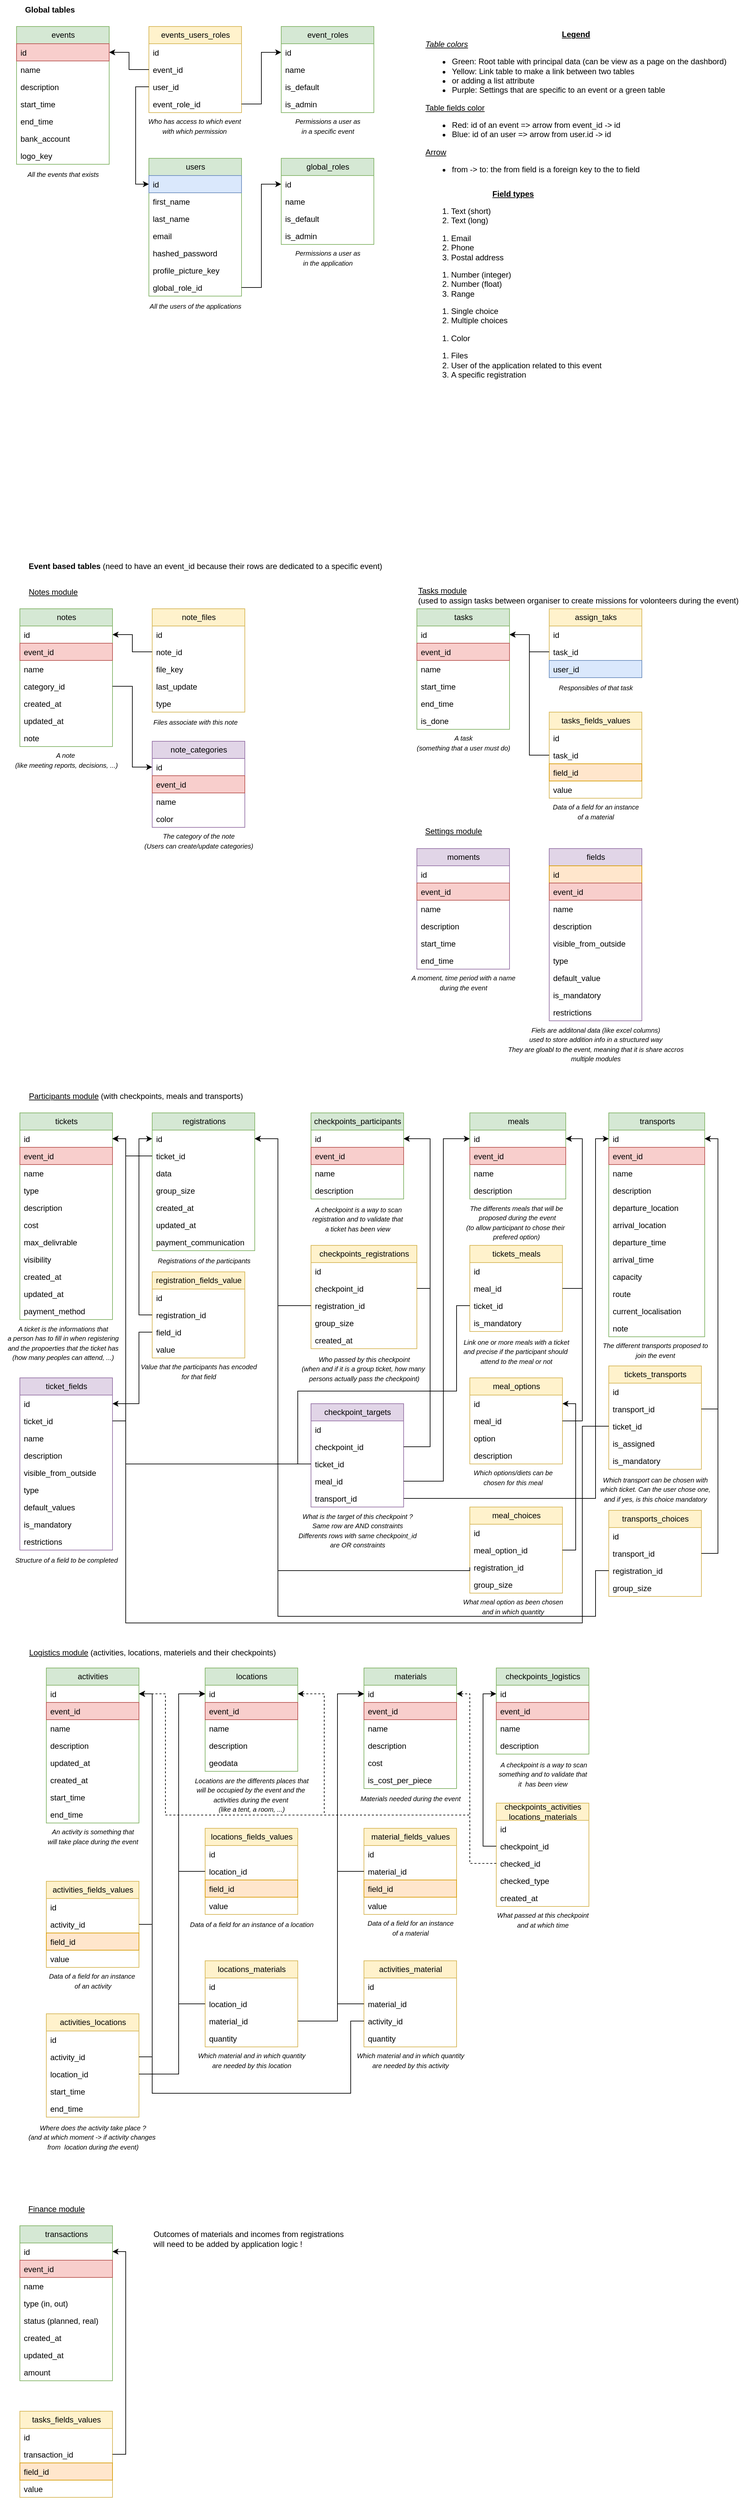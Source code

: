 <mxfile version="26.0.4">
  <diagram name="Page-1" id="iI7dP2M1P5-zbkGskndh">
    <mxGraphModel dx="2272" dy="2600" grid="1" gridSize="10" guides="1" tooltips="1" connect="1" arrows="1" fold="1" page="1" pageScale="1" pageWidth="1169" pageHeight="827" math="0" shadow="0">
      <root>
        <mxCell id="0" />
        <mxCell id="1" parent="0" />
        <mxCell id="j5bDEHMONRcr5StY_7Du-1" value="users" style="swimlane;fontStyle=0;childLayout=stackLayout;horizontal=1;startSize=26;fillColor=#d5e8d4;horizontalStack=0;resizeParent=1;resizeParentMax=0;resizeLast=0;collapsible=1;marginBottom=0;html=1;swimlaneLine=1;strokeColor=#82b366;" parent="1" vertex="1">
          <mxGeometry x="235" y="-1401" width="140" height="208" as="geometry">
            <mxRectangle x="40" y="40" width="70" height="30" as="alternateBounds" />
          </mxGeometry>
        </mxCell>
        <mxCell id="j5bDEHMONRcr5StY_7Du-21" value="id" style="text;strokeColor=#6c8ebf;fillColor=#dae8fc;align=left;verticalAlign=top;spacingLeft=4;spacingRight=4;overflow=hidden;rotatable=0;points=[[0,0.5],[1,0.5]];portConstraint=eastwest;whiteSpace=wrap;html=1;" parent="j5bDEHMONRcr5StY_7Du-1" vertex="1">
          <mxGeometry y="26" width="140" height="26" as="geometry" />
        </mxCell>
        <mxCell id="j5bDEHMONRcr5StY_7Du-2" value="first_name" style="text;strokeColor=none;fillColor=none;align=left;verticalAlign=top;spacingLeft=4;spacingRight=4;overflow=hidden;rotatable=0;points=[[0,0.5],[1,0.5]];portConstraint=eastwest;whiteSpace=wrap;html=1;" parent="j5bDEHMONRcr5StY_7Du-1" vertex="1">
          <mxGeometry y="52" width="140" height="26" as="geometry" />
        </mxCell>
        <mxCell id="j5bDEHMONRcr5StY_7Du-3" value="last_name" style="text;strokeColor=none;fillColor=none;align=left;verticalAlign=top;spacingLeft=4;spacingRight=4;overflow=hidden;rotatable=0;points=[[0,0.5],[1,0.5]];portConstraint=eastwest;whiteSpace=wrap;html=1;" parent="j5bDEHMONRcr5StY_7Du-1" vertex="1">
          <mxGeometry y="78" width="140" height="26" as="geometry" />
        </mxCell>
        <mxCell id="j5bDEHMONRcr5StY_7Du-4" value="&lt;div&gt;email&lt;/div&gt;&lt;div&gt;&lt;br&gt;&lt;/div&gt;" style="text;strokeColor=none;fillColor=none;align=left;verticalAlign=top;spacingLeft=4;spacingRight=4;overflow=hidden;rotatable=0;points=[[0,0.5],[1,0.5]];portConstraint=eastwest;whiteSpace=wrap;html=1;" parent="j5bDEHMONRcr5StY_7Du-1" vertex="1">
          <mxGeometry y="104" width="140" height="26" as="geometry" />
        </mxCell>
        <mxCell id="j5bDEHMONRcr5StY_7Du-12" value="hashed_password" style="text;strokeColor=none;fillColor=none;align=left;verticalAlign=top;spacingLeft=4;spacingRight=4;overflow=hidden;rotatable=0;points=[[0,0.5],[1,0.5]];portConstraint=eastwest;whiteSpace=wrap;html=1;" parent="j5bDEHMONRcr5StY_7Du-1" vertex="1">
          <mxGeometry y="130" width="140" height="26" as="geometry" />
        </mxCell>
        <mxCell id="j5bDEHMONRcr5StY_7Du-13" value="&lt;div&gt;profile_picture_key&lt;/div&gt;" style="text;strokeColor=none;fillColor=none;align=left;verticalAlign=top;spacingLeft=4;spacingRight=4;overflow=hidden;rotatable=0;points=[[0,0.5],[1,0.5]];portConstraint=eastwest;whiteSpace=wrap;html=1;" parent="j5bDEHMONRcr5StY_7Du-1" vertex="1">
          <mxGeometry y="156" width="140" height="26" as="geometry" />
        </mxCell>
        <mxCell id="j5bDEHMONRcr5StY_7Du-20" value="&lt;div&gt;global_role_id&lt;/div&gt;" style="text;strokeColor=none;fillColor=none;align=left;verticalAlign=top;spacingLeft=4;spacingRight=4;overflow=hidden;rotatable=0;points=[[0,0.5],[1,0.5]];portConstraint=eastwest;whiteSpace=wrap;html=1;" parent="j5bDEHMONRcr5StY_7Du-1" vertex="1">
          <mxGeometry y="182" width="140" height="26" as="geometry" />
        </mxCell>
        <mxCell id="j5bDEHMONRcr5StY_7Du-16" value="global_roles" style="swimlane;fontStyle=0;childLayout=stackLayout;horizontal=1;startSize=26;fillColor=#d5e8d4;horizontalStack=0;resizeParent=1;resizeParentMax=0;resizeLast=0;collapsible=1;marginBottom=0;html=1;strokeColor=#82b366;" parent="1" vertex="1">
          <mxGeometry x="435" y="-1401" width="140" height="130" as="geometry" />
        </mxCell>
        <mxCell id="j5bDEHMONRcr5StY_7Du-17" value="id" style="text;strokeColor=none;fillColor=none;align=left;verticalAlign=top;spacingLeft=4;spacingRight=4;overflow=hidden;rotatable=0;points=[[0,0.5],[1,0.5]];portConstraint=eastwest;whiteSpace=wrap;html=1;" parent="j5bDEHMONRcr5StY_7Du-16" vertex="1">
          <mxGeometry y="26" width="140" height="26" as="geometry" />
        </mxCell>
        <mxCell id="j5bDEHMONRcr5StY_7Du-19" value="name" style="text;strokeColor=none;fillColor=none;align=left;verticalAlign=top;spacingLeft=4;spacingRight=4;overflow=hidden;rotatable=0;points=[[0,0.5],[1,0.5]];portConstraint=eastwest;whiteSpace=wrap;html=1;" parent="j5bDEHMONRcr5StY_7Du-16" vertex="1">
          <mxGeometry y="52" width="140" height="26" as="geometry" />
        </mxCell>
        <mxCell id="j5bDEHMONRcr5StY_7Du-22" value="is_default" style="text;strokeColor=none;fillColor=none;align=left;verticalAlign=top;spacingLeft=4;spacingRight=4;overflow=hidden;rotatable=0;points=[[0,0.5],[1,0.5]];portConstraint=eastwest;whiteSpace=wrap;html=1;" parent="j5bDEHMONRcr5StY_7Du-16" vertex="1">
          <mxGeometry y="78" width="140" height="26" as="geometry" />
        </mxCell>
        <mxCell id="j5bDEHMONRcr5StY_7Du-23" value="is_admin" style="text;strokeColor=none;fillColor=none;align=left;verticalAlign=top;spacingLeft=4;spacingRight=4;overflow=hidden;rotatable=0;points=[[0,0.5],[1,0.5]];portConstraint=eastwest;whiteSpace=wrap;html=1;" parent="j5bDEHMONRcr5StY_7Du-16" vertex="1">
          <mxGeometry y="104" width="140" height="26" as="geometry" />
        </mxCell>
        <mxCell id="j5bDEHMONRcr5StY_7Du-25" value="event_roles" style="swimlane;fontStyle=0;childLayout=stackLayout;horizontal=1;startSize=26;fillColor=#d5e8d4;horizontalStack=0;resizeParent=1;resizeParentMax=0;resizeLast=0;collapsible=1;marginBottom=0;html=1;strokeColor=#82b366;" parent="1" vertex="1">
          <mxGeometry x="435" y="-1600" width="140" height="130" as="geometry" />
        </mxCell>
        <mxCell id="j5bDEHMONRcr5StY_7Du-26" value="id" style="text;strokeColor=none;fillColor=none;align=left;verticalAlign=top;spacingLeft=4;spacingRight=4;overflow=hidden;rotatable=0;points=[[0,0.5],[1,0.5]];portConstraint=eastwest;whiteSpace=wrap;html=1;" parent="j5bDEHMONRcr5StY_7Du-25" vertex="1">
          <mxGeometry y="26" width="140" height="26" as="geometry" />
        </mxCell>
        <mxCell id="j5bDEHMONRcr5StY_7Du-27" value="name" style="text;strokeColor=none;fillColor=none;align=left;verticalAlign=top;spacingLeft=4;spacingRight=4;overflow=hidden;rotatable=0;points=[[0,0.5],[1,0.5]];portConstraint=eastwest;whiteSpace=wrap;html=1;" parent="j5bDEHMONRcr5StY_7Du-25" vertex="1">
          <mxGeometry y="52" width="140" height="26" as="geometry" />
        </mxCell>
        <mxCell id="j5bDEHMONRcr5StY_7Du-28" value="is_default" style="text;strokeColor=none;fillColor=none;align=left;verticalAlign=top;spacingLeft=4;spacingRight=4;overflow=hidden;rotatable=0;points=[[0,0.5],[1,0.5]];portConstraint=eastwest;whiteSpace=wrap;html=1;" parent="j5bDEHMONRcr5StY_7Du-25" vertex="1">
          <mxGeometry y="78" width="140" height="26" as="geometry" />
        </mxCell>
        <mxCell id="j5bDEHMONRcr5StY_7Du-29" value="is_admin" style="text;strokeColor=none;fillColor=none;align=left;verticalAlign=top;spacingLeft=4;spacingRight=4;overflow=hidden;rotatable=0;points=[[0,0.5],[1,0.5]];portConstraint=eastwest;whiteSpace=wrap;html=1;" parent="j5bDEHMONRcr5StY_7Du-25" vertex="1">
          <mxGeometry y="104" width="140" height="26" as="geometry" />
        </mxCell>
        <mxCell id="j5bDEHMONRcr5StY_7Du-30" value="events" style="swimlane;fontStyle=0;childLayout=stackLayout;horizontal=1;startSize=26;fillColor=#d5e8d4;horizontalStack=0;resizeParent=1;resizeParentMax=0;resizeLast=0;collapsible=1;marginBottom=0;html=1;strokeColor=#82b366;" parent="1" vertex="1">
          <mxGeometry x="35" y="-1600" width="140" height="208" as="geometry" />
        </mxCell>
        <mxCell id="j5bDEHMONRcr5StY_7Du-31" value="id" style="text;strokeColor=#b85450;fillColor=#f8cecc;align=left;verticalAlign=top;spacingLeft=4;spacingRight=4;overflow=hidden;rotatable=0;points=[[0,0.5],[1,0.5]];portConstraint=eastwest;whiteSpace=wrap;html=1;" parent="j5bDEHMONRcr5StY_7Du-30" vertex="1">
          <mxGeometry y="26" width="140" height="26" as="geometry" />
        </mxCell>
        <mxCell id="j5bDEHMONRcr5StY_7Du-32" value="name" style="text;strokeColor=none;fillColor=none;align=left;verticalAlign=top;spacingLeft=4;spacingRight=4;overflow=hidden;rotatable=0;points=[[0,0.5],[1,0.5]];portConstraint=eastwest;whiteSpace=wrap;html=1;" parent="j5bDEHMONRcr5StY_7Du-30" vertex="1">
          <mxGeometry y="52" width="140" height="26" as="geometry" />
        </mxCell>
        <mxCell id="j5bDEHMONRcr5StY_7Du-33" value="description" style="text;strokeColor=none;fillColor=none;align=left;verticalAlign=top;spacingLeft=4;spacingRight=4;overflow=hidden;rotatable=0;points=[[0,0.5],[1,0.5]];portConstraint=eastwest;whiteSpace=wrap;html=1;" parent="j5bDEHMONRcr5StY_7Du-30" vertex="1">
          <mxGeometry y="78" width="140" height="26" as="geometry" />
        </mxCell>
        <mxCell id="j5bDEHMONRcr5StY_7Du-34" value="&lt;div&gt;start_time&lt;/div&gt;" style="text;strokeColor=none;fillColor=none;align=left;verticalAlign=top;spacingLeft=4;spacingRight=4;overflow=hidden;rotatable=0;points=[[0,0.5],[1,0.5]];portConstraint=eastwest;whiteSpace=wrap;html=1;" parent="j5bDEHMONRcr5StY_7Du-30" vertex="1">
          <mxGeometry y="104" width="140" height="26" as="geometry" />
        </mxCell>
        <mxCell id="j5bDEHMONRcr5StY_7Du-35" value="end_time" style="text;strokeColor=none;fillColor=none;align=left;verticalAlign=top;spacingLeft=4;spacingRight=4;overflow=hidden;rotatable=0;points=[[0,0.5],[1,0.5]];portConstraint=eastwest;whiteSpace=wrap;html=1;" parent="j5bDEHMONRcr5StY_7Du-30" vertex="1">
          <mxGeometry y="130" width="140" height="26" as="geometry" />
        </mxCell>
        <mxCell id="ZXBiiuAJMZbKdGkPAZQ3-38" value="bank_account" style="text;strokeColor=none;fillColor=none;align=left;verticalAlign=top;spacingLeft=4;spacingRight=4;overflow=hidden;rotatable=0;points=[[0,0.5],[1,0.5]];portConstraint=eastwest;whiteSpace=wrap;html=1;" parent="j5bDEHMONRcr5StY_7Du-30" vertex="1">
          <mxGeometry y="156" width="140" height="26" as="geometry" />
        </mxCell>
        <mxCell id="ZXBiiuAJMZbKdGkPAZQ3-39" value="&lt;div&gt;logo_key&lt;/div&gt;" style="text;strokeColor=none;fillColor=none;align=left;verticalAlign=top;spacingLeft=4;spacingRight=4;overflow=hidden;rotatable=0;points=[[0,0.5],[1,0.5]];portConstraint=eastwest;whiteSpace=wrap;html=1;" parent="j5bDEHMONRcr5StY_7Du-30" vertex="1">
          <mxGeometry y="182" width="140" height="26" as="geometry" />
        </mxCell>
        <mxCell id="j5bDEHMONRcr5StY_7Du-36" value="events_users_roles" style="swimlane;fontStyle=0;childLayout=stackLayout;horizontal=1;startSize=26;fillColor=#fff2cc;horizontalStack=0;resizeParent=1;resizeParentMax=0;resizeLast=0;collapsible=1;marginBottom=0;html=1;strokeColor=#d6b656;" parent="1" vertex="1">
          <mxGeometry x="235" y="-1600" width="140" height="130" as="geometry" />
        </mxCell>
        <mxCell id="ZXBiiuAJMZbKdGkPAZQ3-114" value="id" style="text;strokeColor=none;fillColor=none;align=left;verticalAlign=top;spacingLeft=4;spacingRight=4;overflow=hidden;rotatable=0;points=[[0,0.5],[1,0.5]];portConstraint=eastwest;whiteSpace=wrap;html=1;" parent="j5bDEHMONRcr5StY_7Du-36" vertex="1">
          <mxGeometry y="26" width="140" height="26" as="geometry" />
        </mxCell>
        <mxCell id="j5bDEHMONRcr5StY_7Du-37" value="event_id" style="text;strokeColor=none;fillColor=none;align=left;verticalAlign=top;spacingLeft=4;spacingRight=4;overflow=hidden;rotatable=0;points=[[0,0.5],[1,0.5]];portConstraint=eastwest;whiteSpace=wrap;html=1;" parent="j5bDEHMONRcr5StY_7Du-36" vertex="1">
          <mxGeometry y="52" width="140" height="26" as="geometry" />
        </mxCell>
        <mxCell id="j5bDEHMONRcr5StY_7Du-38" value="user_id" style="text;strokeColor=none;fillColor=none;align=left;verticalAlign=top;spacingLeft=4;spacingRight=4;overflow=hidden;rotatable=0;points=[[0,0.5],[1,0.5]];portConstraint=eastwest;whiteSpace=wrap;html=1;" parent="j5bDEHMONRcr5StY_7Du-36" vertex="1">
          <mxGeometry y="78" width="140" height="26" as="geometry" />
        </mxCell>
        <mxCell id="j5bDEHMONRcr5StY_7Du-39" value="event_role_id" style="text;strokeColor=none;fillColor=none;align=left;verticalAlign=top;spacingLeft=4;spacingRight=4;overflow=hidden;rotatable=0;points=[[0,0.5],[1,0.5]];portConstraint=eastwest;whiteSpace=wrap;html=1;" parent="j5bDEHMONRcr5StY_7Du-36" vertex="1">
          <mxGeometry y="104" width="140" height="26" as="geometry" />
        </mxCell>
        <mxCell id="j5bDEHMONRcr5StY_7Du-45" value="notes" style="swimlane;fontStyle=0;childLayout=stackLayout;horizontal=1;startSize=26;fillColor=#d5e8d4;horizontalStack=0;resizeParent=1;resizeParentMax=0;resizeLast=0;collapsible=1;marginBottom=0;html=1;strokeColor=#82b366;" parent="1" vertex="1">
          <mxGeometry x="40" y="-721" width="140" height="208" as="geometry" />
        </mxCell>
        <mxCell id="j5bDEHMONRcr5StY_7Du-46" value="id" style="text;strokeColor=none;fillColor=none;align=left;verticalAlign=top;spacingLeft=4;spacingRight=4;overflow=hidden;rotatable=0;points=[[0,0.5],[1,0.5]];portConstraint=eastwest;whiteSpace=wrap;html=1;" parent="j5bDEHMONRcr5StY_7Du-45" vertex="1">
          <mxGeometry y="26" width="140" height="26" as="geometry" />
        </mxCell>
        <mxCell id="j5bDEHMONRcr5StY_7Du-52" value="event_id" style="text;strokeColor=#b85450;fillColor=#f8cecc;align=left;verticalAlign=top;spacingLeft=4;spacingRight=4;overflow=hidden;rotatable=0;points=[[0,0.5],[1,0.5]];portConstraint=eastwest;whiteSpace=wrap;html=1;" parent="j5bDEHMONRcr5StY_7Du-45" vertex="1">
          <mxGeometry y="52" width="140" height="26" as="geometry" />
        </mxCell>
        <mxCell id="j5bDEHMONRcr5StY_7Du-47" value="name" style="text;strokeColor=none;fillColor=none;align=left;verticalAlign=top;spacingLeft=4;spacingRight=4;overflow=hidden;rotatable=0;points=[[0,0.5],[1,0.5]];portConstraint=eastwest;whiteSpace=wrap;html=1;" parent="j5bDEHMONRcr5StY_7Du-45" vertex="1">
          <mxGeometry y="78" width="140" height="26" as="geometry" />
        </mxCell>
        <mxCell id="j5bDEHMONRcr5StY_7Du-48" value="category_id" style="text;strokeColor=none;fillColor=none;align=left;verticalAlign=top;spacingLeft=4;spacingRight=4;overflow=hidden;rotatable=0;points=[[0,0.5],[1,0.5]];portConstraint=eastwest;whiteSpace=wrap;html=1;" parent="j5bDEHMONRcr5StY_7Du-45" vertex="1">
          <mxGeometry y="104" width="140" height="26" as="geometry" />
        </mxCell>
        <mxCell id="ZXBiiuAJMZbKdGkPAZQ3-54" value="created_at" style="text;strokeColor=none;fillColor=none;align=left;verticalAlign=top;spacingLeft=4;spacingRight=4;overflow=hidden;rotatable=0;points=[[0,0.5],[1,0.5]];portConstraint=eastwest;whiteSpace=wrap;html=1;" parent="j5bDEHMONRcr5StY_7Du-45" vertex="1">
          <mxGeometry y="130" width="140" height="26" as="geometry" />
        </mxCell>
        <mxCell id="j5bDEHMONRcr5StY_7Du-51" value="updated_at" style="text;strokeColor=none;fillColor=none;align=left;verticalAlign=top;spacingLeft=4;spacingRight=4;overflow=hidden;rotatable=0;points=[[0,0.5],[1,0.5]];portConstraint=eastwest;whiteSpace=wrap;html=1;" parent="j5bDEHMONRcr5StY_7Du-45" vertex="1">
          <mxGeometry y="156" width="140" height="26" as="geometry" />
        </mxCell>
        <mxCell id="j5bDEHMONRcr5StY_7Du-49" value="note" style="text;strokeColor=none;fillColor=none;align=left;verticalAlign=top;spacingLeft=4;spacingRight=4;overflow=hidden;rotatable=0;points=[[0,0.5],[1,0.5]];portConstraint=eastwest;whiteSpace=wrap;html=1;" parent="j5bDEHMONRcr5StY_7Du-45" vertex="1">
          <mxGeometry y="182" width="140" height="26" as="geometry" />
        </mxCell>
        <mxCell id="j5bDEHMONRcr5StY_7Du-56" value="tasks" style="swimlane;fontStyle=0;childLayout=stackLayout;horizontal=1;startSize=26;fillColor=#d5e8d4;horizontalStack=0;resizeParent=1;resizeParentMax=0;resizeLast=0;collapsible=1;marginBottom=0;html=1;strokeColor=#82b366;" parent="1" vertex="1">
          <mxGeometry x="640" y="-721" width="140" height="182" as="geometry" />
        </mxCell>
        <mxCell id="j5bDEHMONRcr5StY_7Du-57" value="id" style="text;strokeColor=none;fillColor=none;align=left;verticalAlign=top;spacingLeft=4;spacingRight=4;overflow=hidden;rotatable=0;points=[[0,0.5],[1,0.5]];portConstraint=eastwest;whiteSpace=wrap;html=1;" parent="j5bDEHMONRcr5StY_7Du-56" vertex="1">
          <mxGeometry y="26" width="140" height="26" as="geometry" />
        </mxCell>
        <mxCell id="j5bDEHMONRcr5StY_7Du-58" value="event_id" style="text;strokeColor=#b85450;fillColor=#f8cecc;align=left;verticalAlign=top;spacingLeft=4;spacingRight=4;overflow=hidden;rotatable=0;points=[[0,0.5],[1,0.5]];portConstraint=eastwest;whiteSpace=wrap;html=1;" parent="j5bDEHMONRcr5StY_7Du-56" vertex="1">
          <mxGeometry y="52" width="140" height="26" as="geometry" />
        </mxCell>
        <mxCell id="j5bDEHMONRcr5StY_7Du-59" value="name" style="text;strokeColor=none;fillColor=none;align=left;verticalAlign=top;spacingLeft=4;spacingRight=4;overflow=hidden;rotatable=0;points=[[0,0.5],[1,0.5]];portConstraint=eastwest;whiteSpace=wrap;html=1;" parent="j5bDEHMONRcr5StY_7Du-56" vertex="1">
          <mxGeometry y="78" width="140" height="26" as="geometry" />
        </mxCell>
        <mxCell id="j5bDEHMONRcr5StY_7Du-61" value="start_time" style="text;strokeColor=none;fillColor=none;align=left;verticalAlign=top;spacingLeft=4;spacingRight=4;overflow=hidden;rotatable=0;points=[[0,0.5],[1,0.5]];portConstraint=eastwest;whiteSpace=wrap;html=1;" parent="j5bDEHMONRcr5StY_7Du-56" vertex="1">
          <mxGeometry y="104" width="140" height="26" as="geometry" />
        </mxCell>
        <mxCell id="j5bDEHMONRcr5StY_7Du-62" value="end_time" style="text;strokeColor=none;fillColor=none;align=left;verticalAlign=top;spacingLeft=4;spacingRight=4;overflow=hidden;rotatable=0;points=[[0,0.5],[1,0.5]];portConstraint=eastwest;whiteSpace=wrap;html=1;" parent="j5bDEHMONRcr5StY_7Du-56" vertex="1">
          <mxGeometry y="130" width="140" height="26" as="geometry" />
        </mxCell>
        <mxCell id="ZXBiiuAJMZbKdGkPAZQ3-55" value="is_done" style="text;strokeColor=none;fillColor=none;align=left;verticalAlign=top;spacingLeft=4;spacingRight=4;overflow=hidden;rotatable=0;points=[[0,0.5],[1,0.5]];portConstraint=eastwest;whiteSpace=wrap;html=1;" parent="j5bDEHMONRcr5StY_7Du-56" vertex="1">
          <mxGeometry y="156" width="140" height="26" as="geometry" />
        </mxCell>
        <mxCell id="j5bDEHMONRcr5StY_7Du-66" value="assign_taks" style="swimlane;fontStyle=0;childLayout=stackLayout;horizontal=1;startSize=26;fillColor=#fff2cc;horizontalStack=0;resizeParent=1;resizeParentMax=0;resizeLast=0;collapsible=1;marginBottom=0;html=1;strokeColor=#d6b656;" parent="1" vertex="1">
          <mxGeometry x="840" y="-721" width="140" height="104" as="geometry" />
        </mxCell>
        <mxCell id="ZXBiiuAJMZbKdGkPAZQ3-113" value="id" style="text;strokeColor=none;fillColor=none;align=left;verticalAlign=top;spacingLeft=4;spacingRight=4;overflow=hidden;rotatable=0;points=[[0,0.5],[1,0.5]];portConstraint=eastwest;whiteSpace=wrap;html=1;" parent="j5bDEHMONRcr5StY_7Du-66" vertex="1">
          <mxGeometry y="26" width="140" height="26" as="geometry" />
        </mxCell>
        <mxCell id="j5bDEHMONRcr5StY_7Du-67" value="task_id" style="text;strokeColor=none;fillColor=none;align=left;verticalAlign=top;spacingLeft=4;spacingRight=4;overflow=hidden;rotatable=0;points=[[0,0.5],[1,0.5]];portConstraint=eastwest;whiteSpace=wrap;html=1;" parent="j5bDEHMONRcr5StY_7Du-66" vertex="1">
          <mxGeometry y="52" width="140" height="26" as="geometry" />
        </mxCell>
        <mxCell id="j5bDEHMONRcr5StY_7Du-68" value="user_id" style="text;strokeColor=#6c8ebf;fillColor=#dae8fc;align=left;verticalAlign=top;spacingLeft=4;spacingRight=4;overflow=hidden;rotatable=0;points=[[0,0.5],[1,0.5]];portConstraint=eastwest;whiteSpace=wrap;html=1;" parent="j5bDEHMONRcr5StY_7Du-66" vertex="1">
          <mxGeometry y="78" width="140" height="26" as="geometry" />
        </mxCell>
        <mxCell id="j5bDEHMONRcr5StY_7Du-71" value="note_categories" style="swimlane;fontStyle=0;childLayout=stackLayout;horizontal=1;startSize=26;fillColor=#e1d5e7;horizontalStack=0;resizeParent=1;resizeParentMax=0;resizeLast=0;collapsible=1;marginBottom=0;html=1;strokeColor=#9673a6;" parent="1" vertex="1">
          <mxGeometry x="240" y="-521" width="140" height="130" as="geometry" />
        </mxCell>
        <mxCell id="j5bDEHMONRcr5StY_7Du-73" value="id" style="text;strokeColor=none;fillColor=none;align=left;verticalAlign=top;spacingLeft=4;spacingRight=4;overflow=hidden;rotatable=0;points=[[0,0.5],[1,0.5]];portConstraint=eastwest;whiteSpace=wrap;html=1;" parent="j5bDEHMONRcr5StY_7Du-71" vertex="1">
          <mxGeometry y="26" width="140" height="26" as="geometry" />
        </mxCell>
        <mxCell id="j5bDEHMONRcr5StY_7Du-75" value="event_id" style="text;strokeColor=#b85450;fillColor=#f8cecc;align=left;verticalAlign=top;spacingLeft=4;spacingRight=4;overflow=hidden;rotatable=0;points=[[0,0.5],[1,0.5]];portConstraint=eastwest;whiteSpace=wrap;html=1;" parent="j5bDEHMONRcr5StY_7Du-71" vertex="1">
          <mxGeometry y="52" width="140" height="26" as="geometry" />
        </mxCell>
        <mxCell id="j5bDEHMONRcr5StY_7Du-76" value="name" style="text;strokeColor=none;fillColor=none;align=left;verticalAlign=top;spacingLeft=4;spacingRight=4;overflow=hidden;rotatable=0;points=[[0,0.5],[1,0.5]];portConstraint=eastwest;whiteSpace=wrap;html=1;" parent="j5bDEHMONRcr5StY_7Du-71" vertex="1">
          <mxGeometry y="78" width="140" height="26" as="geometry" />
        </mxCell>
        <mxCell id="j5bDEHMONRcr5StY_7Du-77" value="color" style="text;strokeColor=none;fillColor=none;align=left;verticalAlign=top;spacingLeft=4;spacingRight=4;overflow=hidden;rotatable=0;points=[[0,0.5],[1,0.5]];portConstraint=eastwest;whiteSpace=wrap;html=1;" parent="j5bDEHMONRcr5StY_7Du-71" vertex="1">
          <mxGeometry y="104" width="140" height="26" as="geometry" />
        </mxCell>
        <mxCell id="j5bDEHMONRcr5StY_7Du-78" style="edgeStyle=orthogonalEdgeStyle;rounded=0;orthogonalLoop=1;jettySize=auto;html=1;exitX=1;exitY=0.5;exitDx=0;exitDy=0;entryX=0;entryY=0.5;entryDx=0;entryDy=0;" parent="1" source="j5bDEHMONRcr5StY_7Du-48" target="j5bDEHMONRcr5StY_7Du-73" edge="1">
          <mxGeometry relative="1" as="geometry" />
        </mxCell>
        <mxCell id="j5bDEHMONRcr5StY_7Du-85" style="edgeStyle=orthogonalEdgeStyle;rounded=0;orthogonalLoop=1;jettySize=auto;html=1;exitX=0;exitY=0.5;exitDx=0;exitDy=0;entryX=1;entryY=0.5;entryDx=0;entryDy=0;" parent="1" source="j5bDEHMONRcr5StY_7Du-67" target="j5bDEHMONRcr5StY_7Du-57" edge="1">
          <mxGeometry relative="1" as="geometry" />
        </mxCell>
        <mxCell id="j5bDEHMONRcr5StY_7Du-87" value="&lt;b&gt;Global tables&lt;/b&gt;" style="text;html=1;align=center;verticalAlign=middle;resizable=0;points=[];autosize=1;strokeColor=none;fillColor=none;" parent="1" vertex="1">
          <mxGeometry x="35" y="-1640" width="100" height="30" as="geometry" />
        </mxCell>
        <mxCell id="j5bDEHMONRcr5StY_7Du-88" value="&lt;u&gt;Notes module&lt;/u&gt;" style="text;html=1;align=center;verticalAlign=middle;resizable=0;points=[];autosize=1;strokeColor=none;fillColor=none;" parent="1" vertex="1">
          <mxGeometry x="40" y="-761" width="100" height="30" as="geometry" />
        </mxCell>
        <mxCell id="j5bDEHMONRcr5StY_7Du-95" value="&lt;u&gt;Tasks module&lt;br&gt;&lt;/u&gt;(used to assign tasks between organiser to create missions for volonteers during the event)" style="text;html=1;align=left;verticalAlign=middle;resizable=0;points=[];autosize=1;strokeColor=none;fillColor=none;" parent="1" vertex="1">
          <mxGeometry x="640" y="-761" width="510" height="40" as="geometry" />
        </mxCell>
        <mxCell id="j5bDEHMONRcr5StY_7Du-96" value="&lt;div&gt;&lt;b&gt;Event based tables &lt;/b&gt;(need to have an event_id because their rows are dedicated to a specific event)&lt;/div&gt;" style="text;html=1;align=center;verticalAlign=middle;resizable=0;points=[];autosize=1;strokeColor=none;fillColor=none;" parent="1" vertex="1">
          <mxGeometry x="40" y="-800" width="560" height="30" as="geometry" />
        </mxCell>
        <mxCell id="ZXBiiuAJMZbKdGkPAZQ3-1" value="&lt;span&gt;&lt;u style=&quot;&quot;&gt;Participants&lt;/u&gt;&lt;u style=&quot;color: light-dark(rgb(0, 0, 0), rgb(255, 255, 255));&quot;&gt;&amp;nbsp;module&lt;/u&gt;&lt;span style=&quot;color: light-dark(rgb(0, 0, 0), rgb(255, 255, 255));&quot;&gt;&amp;nbsp;(with checkpoints, meals &lt;/span&gt;&lt;span style=&quot;color: light-dark(rgb(0, 0, 0), rgb(255, 255, 255));&quot;&gt;and transports&lt;/span&gt;&lt;span style=&quot;color: light-dark(rgb(0, 0, 0), rgb(255, 255, 255));&quot;&gt;)&lt;/span&gt;&lt;/span&gt;" style="text;html=1;align=center;verticalAlign=middle;resizable=0;points=[];autosize=1;strokeColor=none;fillColor=none;" parent="1" vertex="1">
          <mxGeometry x="40" width="350" height="30" as="geometry" />
        </mxCell>
        <mxCell id="ZXBiiuAJMZbKdGkPAZQ3-10" value="tickets" style="swimlane;fontStyle=0;childLayout=stackLayout;horizontal=1;startSize=26;fillColor=#d5e8d4;horizontalStack=0;resizeParent=1;resizeParentMax=0;resizeLast=0;collapsible=1;marginBottom=0;html=1;strokeColor=#82b366;" parent="1" vertex="1">
          <mxGeometry x="40" y="40" width="140" height="312" as="geometry" />
        </mxCell>
        <mxCell id="ZXBiiuAJMZbKdGkPAZQ3-11" value="id" style="text;strokeColor=none;fillColor=none;align=left;verticalAlign=top;spacingLeft=4;spacingRight=4;overflow=hidden;rotatable=0;points=[[0,0.5],[1,0.5]];portConstraint=eastwest;whiteSpace=wrap;html=1;" parent="ZXBiiuAJMZbKdGkPAZQ3-10" vertex="1">
          <mxGeometry y="26" width="140" height="26" as="geometry" />
        </mxCell>
        <mxCell id="ZXBiiuAJMZbKdGkPAZQ3-12" value="event_id" style="text;strokeColor=#b85450;fillColor=#f8cecc;align=left;verticalAlign=top;spacingLeft=4;spacingRight=4;overflow=hidden;rotatable=0;points=[[0,0.5],[1,0.5]];portConstraint=eastwest;whiteSpace=wrap;html=1;" parent="ZXBiiuAJMZbKdGkPAZQ3-10" vertex="1">
          <mxGeometry y="52" width="140" height="26" as="geometry" />
        </mxCell>
        <mxCell id="ZXBiiuAJMZbKdGkPAZQ3-13" value="name" style="text;strokeColor=none;fillColor=none;align=left;verticalAlign=top;spacingLeft=4;spacingRight=4;overflow=hidden;rotatable=0;points=[[0,0.5],[1,0.5]];portConstraint=eastwest;whiteSpace=wrap;html=1;" parent="ZXBiiuAJMZbKdGkPAZQ3-10" vertex="1">
          <mxGeometry y="78" width="140" height="26" as="geometry" />
        </mxCell>
        <mxCell id="ZXBiiuAJMZbKdGkPAZQ3-14" value="type" style="text;strokeColor=none;fillColor=none;align=left;verticalAlign=top;spacingLeft=4;spacingRight=4;overflow=hidden;rotatable=0;points=[[0,0.5],[1,0.5]];portConstraint=eastwest;whiteSpace=wrap;html=1;" parent="ZXBiiuAJMZbKdGkPAZQ3-10" vertex="1">
          <mxGeometry y="104" width="140" height="26" as="geometry" />
        </mxCell>
        <mxCell id="ZXBiiuAJMZbKdGkPAZQ3-33" value="description" style="text;strokeColor=none;fillColor=none;align=left;verticalAlign=top;spacingLeft=4;spacingRight=4;overflow=hidden;rotatable=0;points=[[0,0.5],[1,0.5]];portConstraint=eastwest;whiteSpace=wrap;html=1;" parent="ZXBiiuAJMZbKdGkPAZQ3-10" vertex="1">
          <mxGeometry y="130" width="140" height="26" as="geometry" />
        </mxCell>
        <mxCell id="ZXBiiuAJMZbKdGkPAZQ3-34" value="cost" style="text;strokeColor=none;fillColor=none;align=left;verticalAlign=top;spacingLeft=4;spacingRight=4;overflow=hidden;rotatable=0;points=[[0,0.5],[1,0.5]];portConstraint=eastwest;whiteSpace=wrap;html=1;" parent="ZXBiiuAJMZbKdGkPAZQ3-10" vertex="1">
          <mxGeometry y="156" width="140" height="26" as="geometry" />
        </mxCell>
        <mxCell id="ZXBiiuAJMZbKdGkPAZQ3-35" value="max_delivrable" style="text;strokeColor=none;fillColor=none;align=left;verticalAlign=top;spacingLeft=4;spacingRight=4;overflow=hidden;rotatable=0;points=[[0,0.5],[1,0.5]];portConstraint=eastwest;whiteSpace=wrap;html=1;" parent="ZXBiiuAJMZbKdGkPAZQ3-10" vertex="1">
          <mxGeometry y="182" width="140" height="26" as="geometry" />
        </mxCell>
        <mxCell id="ZXBiiuAJMZbKdGkPAZQ3-36" value="visibility" style="text;strokeColor=none;fillColor=none;align=left;verticalAlign=top;spacingLeft=4;spacingRight=4;overflow=hidden;rotatable=0;points=[[0,0.5],[1,0.5]];portConstraint=eastwest;whiteSpace=wrap;html=1;" parent="ZXBiiuAJMZbKdGkPAZQ3-10" vertex="1">
          <mxGeometry y="208" width="140" height="26" as="geometry" />
        </mxCell>
        <mxCell id="ZXBiiuAJMZbKdGkPAZQ3-53" value="created_at" style="text;strokeColor=none;fillColor=none;align=left;verticalAlign=top;spacingLeft=4;spacingRight=4;overflow=hidden;rotatable=0;points=[[0,0.5],[1,0.5]];portConstraint=eastwest;whiteSpace=wrap;html=1;" parent="ZXBiiuAJMZbKdGkPAZQ3-10" vertex="1">
          <mxGeometry y="234" width="140" height="26" as="geometry" />
        </mxCell>
        <mxCell id="ZXBiiuAJMZbKdGkPAZQ3-57" value="updated_at" style="text;strokeColor=none;fillColor=none;align=left;verticalAlign=top;spacingLeft=4;spacingRight=4;overflow=hidden;rotatable=0;points=[[0,0.5],[1,0.5]];portConstraint=eastwest;whiteSpace=wrap;html=1;" parent="ZXBiiuAJMZbKdGkPAZQ3-10" vertex="1">
          <mxGeometry y="260" width="140" height="26" as="geometry" />
        </mxCell>
        <mxCell id="ZXBiiuAJMZbKdGkPAZQ3-93" value="payment_method" style="text;strokeColor=none;fillColor=none;align=left;verticalAlign=top;spacingLeft=4;spacingRight=4;overflow=hidden;rotatable=0;points=[[0,0.5],[1,0.5]];portConstraint=eastwest;whiteSpace=wrap;html=1;" parent="ZXBiiuAJMZbKdGkPAZQ3-10" vertex="1">
          <mxGeometry y="286" width="140" height="26" as="geometry" />
        </mxCell>
        <mxCell id="ZXBiiuAJMZbKdGkPAZQ3-24" value="note_files" style="swimlane;fontStyle=0;childLayout=stackLayout;horizontal=1;startSize=26;fillColor=#fff2cc;horizontalStack=0;resizeParent=1;resizeParentMax=0;resizeLast=0;collapsible=1;marginBottom=0;html=1;strokeColor=#d6b656;" parent="1" vertex="1">
          <mxGeometry x="240" y="-721" width="140" height="156" as="geometry" />
        </mxCell>
        <mxCell id="ZXBiiuAJMZbKdGkPAZQ3-25" value="id" style="text;strokeColor=none;fillColor=none;align=left;verticalAlign=top;spacingLeft=4;spacingRight=4;overflow=hidden;rotatable=0;points=[[0,0.5],[1,0.5]];portConstraint=eastwest;whiteSpace=wrap;html=1;" parent="ZXBiiuAJMZbKdGkPAZQ3-24" vertex="1">
          <mxGeometry y="26" width="140" height="26" as="geometry" />
        </mxCell>
        <mxCell id="ZXBiiuAJMZbKdGkPAZQ3-31" value="note_id" style="text;strokeColor=none;fillColor=none;align=left;verticalAlign=top;spacingLeft=4;spacingRight=4;overflow=hidden;rotatable=0;points=[[0,0.5],[1,0.5]];portConstraint=eastwest;whiteSpace=wrap;html=1;" parent="ZXBiiuAJMZbKdGkPAZQ3-24" vertex="1">
          <mxGeometry y="52" width="140" height="26" as="geometry" />
        </mxCell>
        <mxCell id="ZXBiiuAJMZbKdGkPAZQ3-27" value="file_key" style="text;strokeColor=none;fillColor=none;align=left;verticalAlign=top;spacingLeft=4;spacingRight=4;overflow=hidden;rotatable=0;points=[[0,0.5],[1,0.5]];portConstraint=eastwest;whiteSpace=wrap;html=1;" parent="ZXBiiuAJMZbKdGkPAZQ3-24" vertex="1">
          <mxGeometry y="78" width="140" height="26" as="geometry" />
        </mxCell>
        <mxCell id="ZXBiiuAJMZbKdGkPAZQ3-28" value="last_update" style="text;strokeColor=none;fillColor=none;align=left;verticalAlign=top;spacingLeft=4;spacingRight=4;overflow=hidden;rotatable=0;points=[[0,0.5],[1,0.5]];portConstraint=eastwest;whiteSpace=wrap;html=1;" parent="ZXBiiuAJMZbKdGkPAZQ3-24" vertex="1">
          <mxGeometry y="104" width="140" height="26" as="geometry" />
        </mxCell>
        <mxCell id="ZXBiiuAJMZbKdGkPAZQ3-30" value="type" style="text;strokeColor=none;fillColor=none;align=left;verticalAlign=top;spacingLeft=4;spacingRight=4;overflow=hidden;rotatable=0;points=[[0,0.5],[1,0.5]];portConstraint=eastwest;whiteSpace=wrap;html=1;" parent="ZXBiiuAJMZbKdGkPAZQ3-24" vertex="1">
          <mxGeometry y="130" width="140" height="26" as="geometry" />
        </mxCell>
        <mxCell id="ZXBiiuAJMZbKdGkPAZQ3-32" style="edgeStyle=orthogonalEdgeStyle;rounded=0;orthogonalLoop=1;jettySize=auto;html=1;exitX=0;exitY=0.5;exitDx=0;exitDy=0;entryX=1;entryY=0.5;entryDx=0;entryDy=0;" parent="1" source="ZXBiiuAJMZbKdGkPAZQ3-31" target="j5bDEHMONRcr5StY_7Du-46" edge="1">
          <mxGeometry relative="1" as="geometry" />
        </mxCell>
        <mxCell id="ZXBiiuAJMZbKdGkPAZQ3-42" value="registrations" style="swimlane;fontStyle=0;childLayout=stackLayout;horizontal=1;startSize=26;fillColor=#d5e8d4;horizontalStack=0;resizeParent=1;resizeParentMax=0;resizeLast=0;collapsible=1;marginBottom=0;html=1;strokeColor=#82b366;" parent="1" vertex="1">
          <mxGeometry x="240" y="40" width="155" height="208" as="geometry" />
        </mxCell>
        <mxCell id="ZXBiiuAJMZbKdGkPAZQ3-43" value="id" style="text;strokeColor=none;fillColor=none;align=left;verticalAlign=top;spacingLeft=4;spacingRight=4;overflow=hidden;rotatable=0;points=[[0,0.5],[1,0.5]];portConstraint=eastwest;whiteSpace=wrap;html=1;" parent="ZXBiiuAJMZbKdGkPAZQ3-42" vertex="1">
          <mxGeometry y="26" width="155" height="26" as="geometry" />
        </mxCell>
        <mxCell id="ZXBiiuAJMZbKdGkPAZQ3-45" value="ticket_id" style="text;strokeColor=none;fillColor=none;align=left;verticalAlign=top;spacingLeft=4;spacingRight=4;overflow=hidden;rotatable=0;points=[[0,0.5],[1,0.5]];portConstraint=eastwest;whiteSpace=wrap;html=1;" parent="ZXBiiuAJMZbKdGkPAZQ3-42" vertex="1">
          <mxGeometry y="52" width="155" height="26" as="geometry" />
        </mxCell>
        <mxCell id="ZXBiiuAJMZbKdGkPAZQ3-50" value="data" style="text;strokeColor=none;fillColor=none;align=left;verticalAlign=top;spacingLeft=4;spacingRight=4;overflow=hidden;rotatable=0;points=[[0,0.5],[1,0.5]];portConstraint=eastwest;whiteSpace=wrap;html=1;" parent="ZXBiiuAJMZbKdGkPAZQ3-42" vertex="1">
          <mxGeometry y="78" width="155" height="26" as="geometry" />
        </mxCell>
        <mxCell id="ZXBiiuAJMZbKdGkPAZQ3-51" value="group_size" style="text;strokeColor=none;fillColor=none;align=left;verticalAlign=top;spacingLeft=4;spacingRight=4;overflow=hidden;rotatable=0;points=[[0,0.5],[1,0.5]];portConstraint=eastwest;whiteSpace=wrap;html=1;" parent="ZXBiiuAJMZbKdGkPAZQ3-42" vertex="1">
          <mxGeometry y="104" width="155" height="26" as="geometry" />
        </mxCell>
        <mxCell id="ZXBiiuAJMZbKdGkPAZQ3-56" value="created_at" style="text;strokeColor=none;fillColor=none;align=left;verticalAlign=top;spacingLeft=4;spacingRight=4;overflow=hidden;rotatable=0;points=[[0,0.5],[1,0.5]];portConstraint=eastwest;whiteSpace=wrap;html=1;" parent="ZXBiiuAJMZbKdGkPAZQ3-42" vertex="1">
          <mxGeometry y="130" width="155" height="26" as="geometry" />
        </mxCell>
        <mxCell id="ZXBiiuAJMZbKdGkPAZQ3-58" value="updated_at" style="text;strokeColor=none;fillColor=none;align=left;verticalAlign=top;spacingLeft=4;spacingRight=4;overflow=hidden;rotatable=0;points=[[0,0.5],[1,0.5]];portConstraint=eastwest;whiteSpace=wrap;html=1;" parent="ZXBiiuAJMZbKdGkPAZQ3-42" vertex="1">
          <mxGeometry y="156" width="155" height="26" as="geometry" />
        </mxCell>
        <mxCell id="VPpwuiwtd1oAxeJFZFPf-132" value="payment_communication" style="text;strokeColor=none;fillColor=none;align=left;verticalAlign=top;spacingLeft=4;spacingRight=4;overflow=hidden;rotatable=0;points=[[0,0.5],[1,0.5]];portConstraint=eastwest;whiteSpace=wrap;html=1;" parent="ZXBiiuAJMZbKdGkPAZQ3-42" vertex="1">
          <mxGeometry y="182" width="155" height="26" as="geometry" />
        </mxCell>
        <mxCell id="ZXBiiuAJMZbKdGkPAZQ3-59" value="checkpoints_participants" style="swimlane;fontStyle=0;childLayout=stackLayout;horizontal=1;startSize=26;fillColor=#d5e8d4;horizontalStack=0;resizeParent=1;resizeParentMax=0;resizeLast=0;collapsible=1;marginBottom=0;html=1;strokeColor=#82b366;" parent="1" vertex="1">
          <mxGeometry x="480" y="40" width="140" height="130" as="geometry" />
        </mxCell>
        <mxCell id="ZXBiiuAJMZbKdGkPAZQ3-60" value="id" style="text;strokeColor=none;fillColor=none;align=left;verticalAlign=top;spacingLeft=4;spacingRight=4;overflow=hidden;rotatable=0;points=[[0,0.5],[1,0.5]];portConstraint=eastwest;whiteSpace=wrap;html=1;" parent="ZXBiiuAJMZbKdGkPAZQ3-59" vertex="1">
          <mxGeometry y="26" width="140" height="26" as="geometry" />
        </mxCell>
        <mxCell id="ZXBiiuAJMZbKdGkPAZQ3-61" value="event_id" style="text;strokeColor=#b85450;fillColor=#f8cecc;align=left;verticalAlign=top;spacingLeft=4;spacingRight=4;overflow=hidden;rotatable=0;points=[[0,0.5],[1,0.5]];portConstraint=eastwest;whiteSpace=wrap;html=1;" parent="ZXBiiuAJMZbKdGkPAZQ3-59" vertex="1">
          <mxGeometry y="52" width="140" height="26" as="geometry" />
        </mxCell>
        <mxCell id="ZXBiiuAJMZbKdGkPAZQ3-76" value="name" style="text;strokeColor=none;fillColor=none;align=left;verticalAlign=top;spacingLeft=4;spacingRight=4;overflow=hidden;rotatable=0;points=[[0,0.5],[1,0.5]];portConstraint=eastwest;whiteSpace=wrap;html=1;" parent="ZXBiiuAJMZbKdGkPAZQ3-59" vertex="1">
          <mxGeometry y="78" width="140" height="26" as="geometry" />
        </mxCell>
        <mxCell id="ZXBiiuAJMZbKdGkPAZQ3-89" value="description" style="text;strokeColor=none;fillColor=none;align=left;verticalAlign=top;spacingLeft=4;spacingRight=4;overflow=hidden;rotatable=0;points=[[0,0.5],[1,0.5]];portConstraint=eastwest;whiteSpace=wrap;html=1;" parent="ZXBiiuAJMZbKdGkPAZQ3-59" vertex="1">
          <mxGeometry y="104" width="140" height="26" as="geometry" />
        </mxCell>
        <mxCell id="ZXBiiuAJMZbKdGkPAZQ3-78" value="checkpoints_registrations" style="swimlane;fontStyle=0;childLayout=stackLayout;horizontal=1;startSize=26;fillColor=#fff2cc;horizontalStack=0;resizeParent=1;resizeParentMax=0;resizeLast=0;collapsible=1;marginBottom=0;html=1;strokeColor=#d6b656;" parent="1" vertex="1">
          <mxGeometry x="480" y="240" width="160" height="156" as="geometry" />
        </mxCell>
        <mxCell id="ZXBiiuAJMZbKdGkPAZQ3-112" value="id" style="text;strokeColor=none;fillColor=none;align=left;verticalAlign=top;spacingLeft=4;spacingRight=4;overflow=hidden;rotatable=0;points=[[0,0.5],[1,0.5]];portConstraint=eastwest;whiteSpace=wrap;html=1;" parent="ZXBiiuAJMZbKdGkPAZQ3-78" vertex="1">
          <mxGeometry y="26" width="160" height="26" as="geometry" />
        </mxCell>
        <mxCell id="ZXBiiuAJMZbKdGkPAZQ3-80" value="checkpoint_id" style="text;strokeColor=none;fillColor=none;align=left;verticalAlign=top;spacingLeft=4;spacingRight=4;overflow=hidden;rotatable=0;points=[[0,0.5],[1,0.5]];portConstraint=eastwest;whiteSpace=wrap;html=1;" parent="ZXBiiuAJMZbKdGkPAZQ3-78" vertex="1">
          <mxGeometry y="52" width="160" height="26" as="geometry" />
        </mxCell>
        <mxCell id="ZXBiiuAJMZbKdGkPAZQ3-79" value="registration_id" style="text;strokeColor=none;fillColor=none;align=left;verticalAlign=top;spacingLeft=4;spacingRight=4;overflow=hidden;rotatable=0;points=[[0,0.5],[1,0.5]];portConstraint=eastwest;whiteSpace=wrap;html=1;" parent="ZXBiiuAJMZbKdGkPAZQ3-78" vertex="1">
          <mxGeometry y="78" width="160" height="26" as="geometry" />
        </mxCell>
        <mxCell id="VPpwuiwtd1oAxeJFZFPf-127" value="group_size" style="text;strokeColor=none;fillColor=none;align=left;verticalAlign=top;spacingLeft=4;spacingRight=4;overflow=hidden;rotatable=0;points=[[0,0.5],[1,0.5]];portConstraint=eastwest;whiteSpace=wrap;html=1;" parent="ZXBiiuAJMZbKdGkPAZQ3-78" vertex="1">
          <mxGeometry y="104" width="160" height="26" as="geometry" />
        </mxCell>
        <mxCell id="VPpwuiwtd1oAxeJFZFPf-128" value="created_at" style="text;strokeColor=none;fillColor=none;align=left;verticalAlign=top;spacingLeft=4;spacingRight=4;overflow=hidden;rotatable=0;points=[[0,0.5],[1,0.5]];portConstraint=eastwest;whiteSpace=wrap;html=1;" parent="ZXBiiuAJMZbKdGkPAZQ3-78" vertex="1">
          <mxGeometry y="130" width="160" height="26" as="geometry" />
        </mxCell>
        <mxCell id="ZXBiiuAJMZbKdGkPAZQ3-88" value="&lt;span style=&quot;font-size: 10px;&quot;&gt;&lt;i&gt;Who passed by this checkpoint&lt;/i&gt;&lt;/span&gt;&lt;div&gt;&lt;span style=&quot;font-size: 10px;&quot;&gt;&lt;i&gt;(when and if it is a group ticket, how many&amp;nbsp;&lt;/i&gt;&lt;/span&gt;&lt;/div&gt;&lt;div&gt;&lt;span style=&quot;font-size: 10px;&quot;&gt;&lt;i&gt;persons actually pass the checkpoint)&lt;/i&gt;&lt;/span&gt;&lt;/div&gt;" style="text;html=1;align=center;verticalAlign=middle;resizable=0;points=[];autosize=1;strokeColor=none;fillColor=none;" parent="1" vertex="1">
          <mxGeometry x="455" y="396" width="210" height="60" as="geometry" />
        </mxCell>
        <mxCell id="ZXBiiuAJMZbKdGkPAZQ3-102" value="meals" style="swimlane;fontStyle=0;childLayout=stackLayout;horizontal=1;startSize=26;fillColor=#d5e8d4;horizontalStack=0;resizeParent=1;resizeParentMax=0;resizeLast=0;collapsible=1;marginBottom=0;html=1;strokeColor=#82b366;" parent="1" vertex="1">
          <mxGeometry x="720" y="40" width="145" height="130" as="geometry" />
        </mxCell>
        <mxCell id="ZXBiiuAJMZbKdGkPAZQ3-103" value="id" style="text;strokeColor=none;fillColor=none;align=left;verticalAlign=top;spacingLeft=4;spacingRight=4;overflow=hidden;rotatable=0;points=[[0,0.5],[1,0.5]];portConstraint=eastwest;whiteSpace=wrap;html=1;" parent="ZXBiiuAJMZbKdGkPAZQ3-102" vertex="1">
          <mxGeometry y="26" width="145" height="26" as="geometry" />
        </mxCell>
        <mxCell id="ZXBiiuAJMZbKdGkPAZQ3-104" value="event_id" style="text;strokeColor=#b85450;fillColor=#f8cecc;align=left;verticalAlign=top;spacingLeft=4;spacingRight=4;overflow=hidden;rotatable=0;points=[[0,0.5],[1,0.5]];portConstraint=eastwest;whiteSpace=wrap;html=1;" parent="ZXBiiuAJMZbKdGkPAZQ3-102" vertex="1">
          <mxGeometry y="52" width="145" height="26" as="geometry" />
        </mxCell>
        <mxCell id="ZXBiiuAJMZbKdGkPAZQ3-105" value="name" style="text;strokeColor=none;fillColor=none;align=left;verticalAlign=top;spacingLeft=4;spacingRight=4;overflow=hidden;rotatable=0;points=[[0,0.5],[1,0.5]];portConstraint=eastwest;whiteSpace=wrap;html=1;" parent="ZXBiiuAJMZbKdGkPAZQ3-102" vertex="1">
          <mxGeometry y="78" width="145" height="26" as="geometry" />
        </mxCell>
        <mxCell id="ZXBiiuAJMZbKdGkPAZQ3-106" value="description" style="text;strokeColor=none;fillColor=none;align=left;verticalAlign=top;spacingLeft=4;spacingRight=4;overflow=hidden;rotatable=0;points=[[0,0.5],[1,0.5]];portConstraint=eastwest;whiteSpace=wrap;html=1;" parent="ZXBiiuAJMZbKdGkPAZQ3-102" vertex="1">
          <mxGeometry y="104" width="145" height="26" as="geometry" />
        </mxCell>
        <mxCell id="ZXBiiuAJMZbKdGkPAZQ3-107" value="meal_options" style="swimlane;fontStyle=0;childLayout=stackLayout;horizontal=1;startSize=26;fillColor=#fff2cc;horizontalStack=0;resizeParent=1;resizeParentMax=0;resizeLast=0;collapsible=1;marginBottom=0;html=1;strokeColor=#d6b656;" parent="1" vertex="1">
          <mxGeometry x="720" y="440" width="140" height="130" as="geometry" />
        </mxCell>
        <mxCell id="ZXBiiuAJMZbKdGkPAZQ3-115" value="id" style="text;strokeColor=none;fillColor=none;align=left;verticalAlign=top;spacingLeft=4;spacingRight=4;overflow=hidden;rotatable=0;points=[[0,0.5],[1,0.5]];portConstraint=eastwest;whiteSpace=wrap;html=1;" parent="ZXBiiuAJMZbKdGkPAZQ3-107" vertex="1">
          <mxGeometry y="26" width="140" height="26" as="geometry" />
        </mxCell>
        <mxCell id="ZXBiiuAJMZbKdGkPAZQ3-108" value="meal_id" style="text;strokeColor=none;fillColor=none;align=left;verticalAlign=top;spacingLeft=4;spacingRight=4;overflow=hidden;rotatable=0;points=[[0,0.5],[1,0.5]];portConstraint=eastwest;whiteSpace=wrap;html=1;" parent="ZXBiiuAJMZbKdGkPAZQ3-107" vertex="1">
          <mxGeometry y="52" width="140" height="26" as="geometry" />
        </mxCell>
        <mxCell id="ZXBiiuAJMZbKdGkPAZQ3-110" value="option" style="text;strokeColor=none;fillColor=none;align=left;verticalAlign=top;spacingLeft=4;spacingRight=4;overflow=hidden;rotatable=0;points=[[0,0.5],[1,0.5]];portConstraint=eastwest;whiteSpace=wrap;html=1;" parent="ZXBiiuAJMZbKdGkPAZQ3-107" vertex="1">
          <mxGeometry y="78" width="140" height="26" as="geometry" />
        </mxCell>
        <mxCell id="ZXBiiuAJMZbKdGkPAZQ3-111" value="description" style="text;strokeColor=none;fillColor=none;align=left;verticalAlign=top;spacingLeft=4;spacingRight=4;overflow=hidden;rotatable=0;points=[[0,0.5],[1,0.5]];portConstraint=eastwest;whiteSpace=wrap;html=1;" parent="ZXBiiuAJMZbKdGkPAZQ3-107" vertex="1">
          <mxGeometry y="104" width="140" height="26" as="geometry" />
        </mxCell>
        <mxCell id="ZXBiiuAJMZbKdGkPAZQ3-117" value="tickets_meals" style="swimlane;fontStyle=0;childLayout=stackLayout;horizontal=1;startSize=26;fillColor=#fff2cc;horizontalStack=0;resizeParent=1;resizeParentMax=0;resizeLast=0;collapsible=1;marginBottom=0;html=1;strokeColor=#d6b656;" parent="1" vertex="1">
          <mxGeometry x="720" y="240" width="140" height="130" as="geometry" />
        </mxCell>
        <mxCell id="ZXBiiuAJMZbKdGkPAZQ3-118" value="id" style="text;strokeColor=none;fillColor=none;align=left;verticalAlign=top;spacingLeft=4;spacingRight=4;overflow=hidden;rotatable=0;points=[[0,0.5],[1,0.5]];portConstraint=eastwest;whiteSpace=wrap;html=1;" parent="ZXBiiuAJMZbKdGkPAZQ3-117" vertex="1">
          <mxGeometry y="26" width="140" height="26" as="geometry" />
        </mxCell>
        <mxCell id="ZXBiiuAJMZbKdGkPAZQ3-121" value="meal_id" style="text;strokeColor=none;fillColor=none;align=left;verticalAlign=top;spacingLeft=4;spacingRight=4;overflow=hidden;rotatable=0;points=[[0,0.5],[1,0.5]];portConstraint=eastwest;whiteSpace=wrap;html=1;" parent="ZXBiiuAJMZbKdGkPAZQ3-117" vertex="1">
          <mxGeometry y="52" width="140" height="26" as="geometry" />
        </mxCell>
        <mxCell id="ZXBiiuAJMZbKdGkPAZQ3-120" value="ticket_id" style="text;strokeColor=none;fillColor=none;align=left;verticalAlign=top;spacingLeft=4;spacingRight=4;overflow=hidden;rotatable=0;points=[[0,0.5],[1,0.5]];portConstraint=eastwest;whiteSpace=wrap;html=1;" parent="ZXBiiuAJMZbKdGkPAZQ3-117" vertex="1">
          <mxGeometry y="78" width="140" height="26" as="geometry" />
        </mxCell>
        <mxCell id="ZXBiiuAJMZbKdGkPAZQ3-124" value="is_mandatory" style="text;strokeColor=none;fillColor=none;align=left;verticalAlign=top;spacingLeft=4;spacingRight=4;overflow=hidden;rotatable=0;points=[[0,0.5],[1,0.5]];portConstraint=eastwest;whiteSpace=wrap;html=1;" parent="ZXBiiuAJMZbKdGkPAZQ3-117" vertex="1">
          <mxGeometry y="104" width="140" height="26" as="geometry" />
        </mxCell>
        <mxCell id="ZXBiiuAJMZbKdGkPAZQ3-125" value="meal_choices" style="swimlane;fontStyle=0;childLayout=stackLayout;horizontal=1;startSize=26;fillColor=#fff2cc;horizontalStack=0;resizeParent=1;resizeParentMax=0;resizeLast=0;collapsible=1;marginBottom=0;html=1;strokeColor=#d6b656;" parent="1" vertex="1">
          <mxGeometry x="720" y="635" width="140" height="130" as="geometry" />
        </mxCell>
        <mxCell id="ZXBiiuAJMZbKdGkPAZQ3-126" value="id" style="text;strokeColor=none;fillColor=none;align=left;verticalAlign=top;spacingLeft=4;spacingRight=4;overflow=hidden;rotatable=0;points=[[0,0.5],[1,0.5]];portConstraint=eastwest;whiteSpace=wrap;html=1;" parent="ZXBiiuAJMZbKdGkPAZQ3-125" vertex="1">
          <mxGeometry y="26" width="140" height="26" as="geometry" />
        </mxCell>
        <mxCell id="ZXBiiuAJMZbKdGkPAZQ3-130" value="meal_option_id" style="text;strokeColor=none;fillColor=none;align=left;verticalAlign=top;spacingLeft=4;spacingRight=4;overflow=hidden;rotatable=0;points=[[0,0.5],[1,0.5]];portConstraint=eastwest;whiteSpace=wrap;html=1;" parent="ZXBiiuAJMZbKdGkPAZQ3-125" vertex="1">
          <mxGeometry y="52" width="140" height="26" as="geometry" />
        </mxCell>
        <mxCell id="ZXBiiuAJMZbKdGkPAZQ3-127" value="registration_id" style="text;strokeColor=none;fillColor=none;align=left;verticalAlign=top;spacingLeft=4;spacingRight=4;overflow=hidden;rotatable=0;points=[[0,0.5],[1,0.5]];portConstraint=eastwest;whiteSpace=wrap;html=1;" parent="ZXBiiuAJMZbKdGkPAZQ3-125" vertex="1">
          <mxGeometry y="78" width="140" height="26" as="geometry" />
        </mxCell>
        <mxCell id="ZXBiiuAJMZbKdGkPAZQ3-129" value="group_size" style="text;strokeColor=none;fillColor=none;align=left;verticalAlign=top;spacingLeft=4;spacingRight=4;overflow=hidden;rotatable=0;points=[[0,0.5],[1,0.5]];portConstraint=eastwest;whiteSpace=wrap;html=1;" parent="ZXBiiuAJMZbKdGkPAZQ3-125" vertex="1">
          <mxGeometry y="104" width="140" height="26" as="geometry" />
        </mxCell>
        <mxCell id="ZXBiiuAJMZbKdGkPAZQ3-133" style="edgeStyle=orthogonalEdgeStyle;rounded=0;orthogonalLoop=1;jettySize=auto;html=1;exitX=0;exitY=0.5;exitDx=0;exitDy=0;" parent="1" source="j5bDEHMONRcr5StY_7Du-37" target="j5bDEHMONRcr5StY_7Du-31" edge="1">
          <mxGeometry relative="1" as="geometry" />
        </mxCell>
        <mxCell id="ZXBiiuAJMZbKdGkPAZQ3-135" style="edgeStyle=orthogonalEdgeStyle;rounded=0;orthogonalLoop=1;jettySize=auto;html=1;exitX=1;exitY=0.5;exitDx=0;exitDy=0;" parent="1" source="j5bDEHMONRcr5StY_7Du-20" target="j5bDEHMONRcr5StY_7Du-17" edge="1">
          <mxGeometry relative="1" as="geometry" />
        </mxCell>
        <mxCell id="ZXBiiuAJMZbKdGkPAZQ3-136" style="edgeStyle=orthogonalEdgeStyle;rounded=0;orthogonalLoop=1;jettySize=auto;html=1;exitX=1;exitY=0.5;exitDx=0;exitDy=0;entryX=0;entryY=0.5;entryDx=0;entryDy=0;" parent="1" source="j5bDEHMONRcr5StY_7Du-39" target="j5bDEHMONRcr5StY_7Du-26" edge="1">
          <mxGeometry relative="1" as="geometry" />
        </mxCell>
        <mxCell id="ZXBiiuAJMZbKdGkPAZQ3-137" style="edgeStyle=orthogonalEdgeStyle;rounded=0;orthogonalLoop=1;jettySize=auto;html=1;exitX=0;exitY=0.5;exitDx=0;exitDy=0;entryX=0;entryY=0.5;entryDx=0;entryDy=0;" parent="1" source="j5bDEHMONRcr5StY_7Du-38" target="j5bDEHMONRcr5StY_7Du-21" edge="1">
          <mxGeometry relative="1" as="geometry" />
        </mxCell>
        <mxCell id="VPpwuiwtd1oAxeJFZFPf-1" value="&lt;u&gt;Logistics&lt;/u&gt;&lt;u style=&quot;background-color: transparent; color: light-dark(rgb(0, 0, 0), rgb(255, 255, 255));&quot;&gt;&amp;nbsp;module&lt;/u&gt;&lt;span style=&quot;background-color: transparent; color: light-dark(rgb(0, 0, 0), rgb(255, 255, 255));&quot;&gt;&amp;nbsp;(activities, locations, materiels &lt;/span&gt;&lt;span style=&quot;color: light-dark(rgb(0, 0, 0), rgb(255, 255, 255));&quot;&gt;and their checkpoints&lt;/span&gt;&lt;span style=&quot;background-color: transparent; color: light-dark(rgb(0, 0, 0), rgb(255, 255, 255));&quot;&gt;)&lt;/span&gt;" style="text;html=1;align=center;verticalAlign=middle;resizable=0;points=[];autosize=1;strokeColor=none;fillColor=none;" parent="1" vertex="1">
          <mxGeometry x="40" y="840" width="400" height="30" as="geometry" />
        </mxCell>
        <mxCell id="VPpwuiwtd1oAxeJFZFPf-10" value="activities" style="swimlane;fontStyle=0;childLayout=stackLayout;horizontal=1;startSize=26;fillColor=#d5e8d4;horizontalStack=0;resizeParent=1;resizeParentMax=0;resizeLast=0;collapsible=1;marginBottom=0;html=1;strokeColor=#82b366;" parent="1" vertex="1">
          <mxGeometry x="80" y="878" width="140" height="234" as="geometry" />
        </mxCell>
        <mxCell id="VPpwuiwtd1oAxeJFZFPf-11" value="id" style="text;strokeColor=none;fillColor=none;align=left;verticalAlign=top;spacingLeft=4;spacingRight=4;overflow=hidden;rotatable=0;points=[[0,0.5],[1,0.5]];portConstraint=eastwest;whiteSpace=wrap;html=1;" parent="VPpwuiwtd1oAxeJFZFPf-10" vertex="1">
          <mxGeometry y="26" width="140" height="26" as="geometry" />
        </mxCell>
        <mxCell id="VPpwuiwtd1oAxeJFZFPf-12" value="event_id" style="text;strokeColor=#b85450;fillColor=#f8cecc;align=left;verticalAlign=top;spacingLeft=4;spacingRight=4;overflow=hidden;rotatable=0;points=[[0,0.5],[1,0.5]];portConstraint=eastwest;whiteSpace=wrap;html=1;" parent="VPpwuiwtd1oAxeJFZFPf-10" vertex="1">
          <mxGeometry y="52" width="140" height="26" as="geometry" />
        </mxCell>
        <mxCell id="VPpwuiwtd1oAxeJFZFPf-13" value="name" style="text;strokeColor=none;fillColor=none;align=left;verticalAlign=top;spacingLeft=4;spacingRight=4;overflow=hidden;rotatable=0;points=[[0,0.5],[1,0.5]];portConstraint=eastwest;whiteSpace=wrap;html=1;" parent="VPpwuiwtd1oAxeJFZFPf-10" vertex="1">
          <mxGeometry y="78" width="140" height="26" as="geometry" />
        </mxCell>
        <mxCell id="VPpwuiwtd1oAxeJFZFPf-15" value="description" style="text;strokeColor=none;fillColor=none;align=left;verticalAlign=top;spacingLeft=4;spacingRight=4;overflow=hidden;rotatable=0;points=[[0,0.5],[1,0.5]];portConstraint=eastwest;whiteSpace=wrap;html=1;" parent="VPpwuiwtd1oAxeJFZFPf-10" vertex="1">
          <mxGeometry y="104" width="140" height="26" as="geometry" />
        </mxCell>
        <mxCell id="VPpwuiwtd1oAxeJFZFPf-26" value="updated_at" style="text;strokeColor=none;fillColor=none;align=left;verticalAlign=top;spacingLeft=4;spacingRight=4;overflow=hidden;rotatable=0;points=[[0,0.5],[1,0.5]];portConstraint=eastwest;whiteSpace=wrap;html=1;" parent="VPpwuiwtd1oAxeJFZFPf-10" vertex="1">
          <mxGeometry y="130" width="140" height="26" as="geometry" />
        </mxCell>
        <mxCell id="VPpwuiwtd1oAxeJFZFPf-25" value="created_at" style="text;strokeColor=none;fillColor=none;align=left;verticalAlign=top;spacingLeft=4;spacingRight=4;overflow=hidden;rotatable=0;points=[[0,0.5],[1,0.5]];portConstraint=eastwest;whiteSpace=wrap;html=1;" parent="VPpwuiwtd1oAxeJFZFPf-10" vertex="1">
          <mxGeometry y="156" width="140" height="26" as="geometry" />
        </mxCell>
        <mxCell id="VPpwuiwtd1oAxeJFZFPf-34" value="start_time" style="text;strokeColor=none;fillColor=none;align=left;verticalAlign=top;spacingLeft=4;spacingRight=4;overflow=hidden;rotatable=0;points=[[0,0.5],[1,0.5]];portConstraint=eastwest;whiteSpace=wrap;html=1;" parent="VPpwuiwtd1oAxeJFZFPf-10" vertex="1">
          <mxGeometry y="182" width="140" height="26" as="geometry" />
        </mxCell>
        <mxCell id="VPpwuiwtd1oAxeJFZFPf-35" value="end_time" style="text;strokeColor=none;fillColor=none;align=left;verticalAlign=top;spacingLeft=4;spacingRight=4;overflow=hidden;rotatable=0;points=[[0,0.5],[1,0.5]];portConstraint=eastwest;whiteSpace=wrap;html=1;" parent="VPpwuiwtd1oAxeJFZFPf-10" vertex="1">
          <mxGeometry y="208" width="140" height="26" as="geometry" />
        </mxCell>
        <mxCell id="VPpwuiwtd1oAxeJFZFPf-36" value="locations" style="swimlane;fontStyle=0;childLayout=stackLayout;horizontal=1;startSize=26;fillColor=#d5e8d4;horizontalStack=0;resizeParent=1;resizeParentMax=0;resizeLast=0;collapsible=1;marginBottom=0;html=1;strokeColor=#82b366;" parent="1" vertex="1">
          <mxGeometry x="320" y="878" width="140" height="156" as="geometry" />
        </mxCell>
        <mxCell id="VPpwuiwtd1oAxeJFZFPf-37" value="id" style="text;strokeColor=none;fillColor=none;align=left;verticalAlign=top;spacingLeft=4;spacingRight=4;overflow=hidden;rotatable=0;points=[[0,0.5],[1,0.5]];portConstraint=eastwest;whiteSpace=wrap;html=1;" parent="VPpwuiwtd1oAxeJFZFPf-36" vertex="1">
          <mxGeometry y="26" width="140" height="26" as="geometry" />
        </mxCell>
        <mxCell id="VPpwuiwtd1oAxeJFZFPf-38" value="event_id" style="text;strokeColor=#b85450;fillColor=#f8cecc;align=left;verticalAlign=top;spacingLeft=4;spacingRight=4;overflow=hidden;rotatable=0;points=[[0,0.5],[1,0.5]];portConstraint=eastwest;whiteSpace=wrap;html=1;" parent="VPpwuiwtd1oAxeJFZFPf-36" vertex="1">
          <mxGeometry y="52" width="140" height="26" as="geometry" />
        </mxCell>
        <mxCell id="VPpwuiwtd1oAxeJFZFPf-39" value="name" style="text;strokeColor=none;fillColor=none;align=left;verticalAlign=top;spacingLeft=4;spacingRight=4;overflow=hidden;rotatable=0;points=[[0,0.5],[1,0.5]];portConstraint=eastwest;whiteSpace=wrap;html=1;" parent="VPpwuiwtd1oAxeJFZFPf-36" vertex="1">
          <mxGeometry y="78" width="140" height="26" as="geometry" />
        </mxCell>
        <mxCell id="VPpwuiwtd1oAxeJFZFPf-40" value="description" style="text;strokeColor=none;fillColor=none;align=left;verticalAlign=top;spacingLeft=4;spacingRight=4;overflow=hidden;rotatable=0;points=[[0,0.5],[1,0.5]];portConstraint=eastwest;whiteSpace=wrap;html=1;" parent="VPpwuiwtd1oAxeJFZFPf-36" vertex="1">
          <mxGeometry y="104" width="140" height="26" as="geometry" />
        </mxCell>
        <mxCell id="VPpwuiwtd1oAxeJFZFPf-141" value="geodata" style="text;strokeColor=none;fillColor=none;align=left;verticalAlign=top;spacingLeft=4;spacingRight=4;overflow=hidden;rotatable=0;points=[[0,0.5],[1,0.5]];portConstraint=eastwest;whiteSpace=wrap;html=1;" parent="VPpwuiwtd1oAxeJFZFPf-36" vertex="1">
          <mxGeometry y="130" width="140" height="26" as="geometry" />
        </mxCell>
        <mxCell id="VPpwuiwtd1oAxeJFZFPf-50" value="materials" style="swimlane;fontStyle=0;childLayout=stackLayout;horizontal=1;startSize=26;fillColor=#d5e8d4;horizontalStack=0;resizeParent=1;resizeParentMax=0;resizeLast=0;collapsible=1;marginBottom=0;html=1;strokeColor=#82b366;" parent="1" vertex="1">
          <mxGeometry x="560" y="878" width="140" height="182" as="geometry" />
        </mxCell>
        <mxCell id="VPpwuiwtd1oAxeJFZFPf-51" value="id" style="text;strokeColor=none;fillColor=none;align=left;verticalAlign=top;spacingLeft=4;spacingRight=4;overflow=hidden;rotatable=0;points=[[0,0.5],[1,0.5]];portConstraint=eastwest;whiteSpace=wrap;html=1;" parent="VPpwuiwtd1oAxeJFZFPf-50" vertex="1">
          <mxGeometry y="26" width="140" height="26" as="geometry" />
        </mxCell>
        <mxCell id="VPpwuiwtd1oAxeJFZFPf-52" value="event_id" style="text;strokeColor=#b85450;fillColor=#f8cecc;align=left;verticalAlign=top;spacingLeft=4;spacingRight=4;overflow=hidden;rotatable=0;points=[[0,0.5],[1,0.5]];portConstraint=eastwest;whiteSpace=wrap;html=1;" parent="VPpwuiwtd1oAxeJFZFPf-50" vertex="1">
          <mxGeometry y="52" width="140" height="26" as="geometry" />
        </mxCell>
        <mxCell id="VPpwuiwtd1oAxeJFZFPf-53" value="name" style="text;strokeColor=none;fillColor=none;align=left;verticalAlign=top;spacingLeft=4;spacingRight=4;overflow=hidden;rotatable=0;points=[[0,0.5],[1,0.5]];portConstraint=eastwest;whiteSpace=wrap;html=1;" parent="VPpwuiwtd1oAxeJFZFPf-50" vertex="1">
          <mxGeometry y="78" width="140" height="26" as="geometry" />
        </mxCell>
        <mxCell id="VPpwuiwtd1oAxeJFZFPf-54" value="description" style="text;strokeColor=none;fillColor=none;align=left;verticalAlign=top;spacingLeft=4;spacingRight=4;overflow=hidden;rotatable=0;points=[[0,0.5],[1,0.5]];portConstraint=eastwest;whiteSpace=wrap;html=1;" parent="VPpwuiwtd1oAxeJFZFPf-50" vertex="1">
          <mxGeometry y="104" width="140" height="26" as="geometry" />
        </mxCell>
        <mxCell id="VPpwuiwtd1oAxeJFZFPf-167" value="cost" style="text;strokeColor=none;fillColor=none;align=left;verticalAlign=top;spacingLeft=4;spacingRight=4;overflow=hidden;rotatable=0;points=[[0,0.5],[1,0.5]];portConstraint=eastwest;whiteSpace=wrap;html=1;" parent="VPpwuiwtd1oAxeJFZFPf-50" vertex="1">
          <mxGeometry y="130" width="140" height="26" as="geometry" />
        </mxCell>
        <mxCell id="VPpwuiwtd1oAxeJFZFPf-234" value="is_cost_per_piece" style="text;strokeColor=none;fillColor=none;align=left;verticalAlign=top;spacingLeft=4;spacingRight=4;overflow=hidden;rotatable=0;points=[[0,0.5],[1,0.5]];portConstraint=eastwest;whiteSpace=wrap;html=1;" parent="VPpwuiwtd1oAxeJFZFPf-50" vertex="1">
          <mxGeometry y="156" width="140" height="26" as="geometry" />
        </mxCell>
        <mxCell id="VPpwuiwtd1oAxeJFZFPf-87" value="activities_locations" style="swimlane;fontStyle=0;childLayout=stackLayout;horizontal=1;startSize=26;fillColor=#fff2cc;horizontalStack=0;resizeParent=1;resizeParentMax=0;resizeLast=0;collapsible=1;marginBottom=0;html=1;strokeColor=#d6b656;" parent="1" vertex="1">
          <mxGeometry x="80" y="1400" width="140" height="156" as="geometry" />
        </mxCell>
        <mxCell id="VPpwuiwtd1oAxeJFZFPf-88" value="id" style="text;strokeColor=none;fillColor=none;align=left;verticalAlign=top;spacingLeft=4;spacingRight=4;overflow=hidden;rotatable=0;points=[[0,0.5],[1,0.5]];portConstraint=eastwest;whiteSpace=wrap;html=1;" parent="VPpwuiwtd1oAxeJFZFPf-87" vertex="1">
          <mxGeometry y="26" width="140" height="26" as="geometry" />
        </mxCell>
        <mxCell id="VPpwuiwtd1oAxeJFZFPf-89" value="activity_id" style="text;strokeColor=none;fillColor=none;align=left;verticalAlign=top;spacingLeft=4;spacingRight=4;overflow=hidden;rotatable=0;points=[[0,0.5],[1,0.5]];portConstraint=eastwest;whiteSpace=wrap;html=1;" parent="VPpwuiwtd1oAxeJFZFPf-87" vertex="1">
          <mxGeometry y="52" width="140" height="26" as="geometry" />
        </mxCell>
        <mxCell id="VPpwuiwtd1oAxeJFZFPf-90" value="location_id" style="text;strokeColor=none;fillColor=none;align=left;verticalAlign=top;spacingLeft=4;spacingRight=4;overflow=hidden;rotatable=0;points=[[0,0.5],[1,0.5]];portConstraint=eastwest;whiteSpace=wrap;html=1;" parent="VPpwuiwtd1oAxeJFZFPf-87" vertex="1">
          <mxGeometry y="78" width="140" height="26" as="geometry" />
        </mxCell>
        <mxCell id="VPpwuiwtd1oAxeJFZFPf-157" value="start_time" style="text;strokeColor=none;fillColor=none;align=left;verticalAlign=top;spacingLeft=4;spacingRight=4;overflow=hidden;rotatable=0;points=[[0,0.5],[1,0.5]];portConstraint=eastwest;whiteSpace=wrap;html=1;" parent="VPpwuiwtd1oAxeJFZFPf-87" vertex="1">
          <mxGeometry y="104" width="140" height="26" as="geometry" />
        </mxCell>
        <mxCell id="VPpwuiwtd1oAxeJFZFPf-158" value="end_time" style="text;strokeColor=none;fillColor=none;align=left;verticalAlign=top;spacingLeft=4;spacingRight=4;overflow=hidden;rotatable=0;points=[[0,0.5],[1,0.5]];portConstraint=eastwest;whiteSpace=wrap;html=1;" parent="VPpwuiwtd1oAxeJFZFPf-87" vertex="1">
          <mxGeometry y="130" width="140" height="26" as="geometry" />
        </mxCell>
        <mxCell id="VPpwuiwtd1oAxeJFZFPf-97" value="activities_material" style="swimlane;fontStyle=0;childLayout=stackLayout;horizontal=1;startSize=26;fillColor=#fff2cc;horizontalStack=0;resizeParent=1;resizeParentMax=0;resizeLast=0;collapsible=1;marginBottom=0;html=1;strokeColor=#d6b656;" parent="1" vertex="1">
          <mxGeometry x="560" y="1320" width="140" height="130" as="geometry" />
        </mxCell>
        <mxCell id="VPpwuiwtd1oAxeJFZFPf-98" value="id" style="text;strokeColor=none;fillColor=none;align=left;verticalAlign=top;spacingLeft=4;spacingRight=4;overflow=hidden;rotatable=0;points=[[0,0.5],[1,0.5]];portConstraint=eastwest;whiteSpace=wrap;html=1;" parent="VPpwuiwtd1oAxeJFZFPf-97" vertex="1">
          <mxGeometry y="26" width="140" height="26" as="geometry" />
        </mxCell>
        <mxCell id="VPpwuiwtd1oAxeJFZFPf-100" value="material_id" style="text;strokeColor=none;fillColor=none;align=left;verticalAlign=top;spacingLeft=4;spacingRight=4;overflow=hidden;rotatable=0;points=[[0,0.5],[1,0.5]];portConstraint=eastwest;whiteSpace=wrap;html=1;" parent="VPpwuiwtd1oAxeJFZFPf-97" vertex="1">
          <mxGeometry y="52" width="140" height="26" as="geometry" />
        </mxCell>
        <mxCell id="VPpwuiwtd1oAxeJFZFPf-99" value="activity_id" style="text;strokeColor=none;fillColor=none;align=left;verticalAlign=top;spacingLeft=4;spacingRight=4;overflow=hidden;rotatable=0;points=[[0,0.5],[1,0.5]];portConstraint=eastwest;whiteSpace=wrap;html=1;" parent="VPpwuiwtd1oAxeJFZFPf-97" vertex="1">
          <mxGeometry y="78" width="140" height="26" as="geometry" />
        </mxCell>
        <mxCell id="VPpwuiwtd1oAxeJFZFPf-155" value="quantity" style="text;strokeColor=none;fillColor=none;align=left;verticalAlign=top;spacingLeft=4;spacingRight=4;overflow=hidden;rotatable=0;points=[[0,0.5],[1,0.5]];portConstraint=eastwest;whiteSpace=wrap;html=1;" parent="VPpwuiwtd1oAxeJFZFPf-97" vertex="1">
          <mxGeometry y="104" width="140" height="26" as="geometry" />
        </mxCell>
        <mxCell id="VPpwuiwtd1oAxeJFZFPf-103" value="locations_materials" style="swimlane;fontStyle=0;childLayout=stackLayout;horizontal=1;startSize=26;fillColor=#fff2cc;horizontalStack=0;resizeParent=1;resizeParentMax=0;resizeLast=0;collapsible=1;marginBottom=0;html=1;strokeColor=#d6b656;" parent="1" vertex="1">
          <mxGeometry x="320" y="1320" width="140" height="130" as="geometry" />
        </mxCell>
        <mxCell id="VPpwuiwtd1oAxeJFZFPf-104" value="id" style="text;strokeColor=none;fillColor=none;align=left;verticalAlign=top;spacingLeft=4;spacingRight=4;overflow=hidden;rotatable=0;points=[[0,0.5],[1,0.5]];portConstraint=eastwest;whiteSpace=wrap;html=1;" parent="VPpwuiwtd1oAxeJFZFPf-103" vertex="1">
          <mxGeometry y="26" width="140" height="26" as="geometry" />
        </mxCell>
        <mxCell id="VPpwuiwtd1oAxeJFZFPf-106" value="location_id" style="text;strokeColor=none;fillColor=none;align=left;verticalAlign=top;spacingLeft=4;spacingRight=4;overflow=hidden;rotatable=0;points=[[0,0.5],[1,0.5]];portConstraint=eastwest;whiteSpace=wrap;html=1;" parent="VPpwuiwtd1oAxeJFZFPf-103" vertex="1">
          <mxGeometry y="52" width="140" height="26" as="geometry" />
        </mxCell>
        <mxCell id="VPpwuiwtd1oAxeJFZFPf-105" value="material_id" style="text;strokeColor=none;fillColor=none;align=left;verticalAlign=top;spacingLeft=4;spacingRight=4;overflow=hidden;rotatable=0;points=[[0,0.5],[1,0.5]];portConstraint=eastwest;whiteSpace=wrap;html=1;" parent="VPpwuiwtd1oAxeJFZFPf-103" vertex="1">
          <mxGeometry y="78" width="140" height="26" as="geometry" />
        </mxCell>
        <mxCell id="VPpwuiwtd1oAxeJFZFPf-156" value="quantity" style="text;strokeColor=none;fillColor=none;align=left;verticalAlign=top;spacingLeft=4;spacingRight=4;overflow=hidden;rotatable=0;points=[[0,0.5],[1,0.5]];portConstraint=eastwest;whiteSpace=wrap;html=1;" parent="VPpwuiwtd1oAxeJFZFPf-103" vertex="1">
          <mxGeometry y="104" width="140" height="26" as="geometry" />
        </mxCell>
        <mxCell id="VPpwuiwtd1oAxeJFZFPf-109" value="&lt;span style=&quot;font-size: 10px;&quot;&gt;&lt;i&gt;All the events that exists&lt;/i&gt;&lt;/span&gt;" style="text;html=1;align=center;verticalAlign=middle;resizable=0;points=[];autosize=1;strokeColor=none;fillColor=none;" parent="1" vertex="1">
          <mxGeometry x="40" y="-1392" width="130" height="30" as="geometry" />
        </mxCell>
        <mxCell id="VPpwuiwtd1oAxeJFZFPf-110" value="&lt;span style=&quot;font-size: 10px;&quot;&gt;&lt;i&gt;All the users of the applications&lt;/i&gt;&lt;/span&gt;" style="text;html=1;align=center;verticalAlign=middle;resizable=0;points=[];autosize=1;strokeColor=none;fillColor=none;" parent="1" vertex="1">
          <mxGeometry x="225" y="-1193" width="160" height="30" as="geometry" />
        </mxCell>
        <mxCell id="VPpwuiwtd1oAxeJFZFPf-111" value="&lt;span style=&quot;font-size: 10px;&quot;&gt;&lt;i&gt;Permissions a user as&lt;br&gt;in the application&lt;/i&gt;&lt;/span&gt;" style="text;html=1;align=center;verticalAlign=middle;resizable=0;points=[];autosize=1;strokeColor=none;fillColor=none;" parent="1" vertex="1">
          <mxGeometry x="445" y="-1271" width="120" height="40" as="geometry" />
        </mxCell>
        <mxCell id="VPpwuiwtd1oAxeJFZFPf-113" value="&lt;span style=&quot;font-size: 10px;&quot;&gt;&lt;i&gt;Permissions a user as&lt;br&gt;in a specific event&lt;/i&gt;&lt;/span&gt;" style="text;html=1;align=center;verticalAlign=middle;resizable=0;points=[];autosize=1;strokeColor=none;fillColor=none;" parent="1" vertex="1">
          <mxGeometry x="445" y="-1470" width="120" height="40" as="geometry" />
        </mxCell>
        <mxCell id="VPpwuiwtd1oAxeJFZFPf-114" value="&lt;span style=&quot;font-size: 10px;&quot;&gt;&lt;i&gt;Who has access to which event&amp;nbsp;&lt;/i&gt;&lt;/span&gt;&lt;div&gt;&lt;span style=&quot;font-size: 10px;&quot;&gt;&lt;i&gt;with which permission&amp;nbsp;&lt;/i&gt;&lt;/span&gt;&lt;/div&gt;" style="text;html=1;align=center;verticalAlign=middle;resizable=0;points=[];autosize=1;strokeColor=none;fillColor=none;" parent="1" vertex="1">
          <mxGeometry x="220" y="-1470" width="170" height="40" as="geometry" />
        </mxCell>
        <mxCell id="VPpwuiwtd1oAxeJFZFPf-115" value="&lt;span style=&quot;font-size: 10px;&quot;&gt;&lt;i&gt;A note&amp;nbsp;&lt;/i&gt;&lt;/span&gt;&lt;div&gt;&lt;span style=&quot;font-size: 10px;&quot;&gt;&lt;i&gt;(like meeting reports, decisions, ...)&lt;/i&gt;&lt;/span&gt;&lt;/div&gt;" style="text;html=1;align=center;verticalAlign=middle;resizable=0;points=[];autosize=1;strokeColor=none;fillColor=none;" parent="1" vertex="1">
          <mxGeometry x="20" y="-513" width="180" height="40" as="geometry" />
        </mxCell>
        <mxCell id="VPpwuiwtd1oAxeJFZFPf-116" value="&lt;span style=&quot;font-size: 10px;&quot;&gt;&lt;i&gt;Files associate with this note&lt;/i&gt;&lt;/span&gt;" style="text;html=1;align=center;verticalAlign=middle;resizable=0;points=[];autosize=1;strokeColor=none;fillColor=none;" parent="1" vertex="1">
          <mxGeometry x="230" y="-565" width="150" height="30" as="geometry" />
        </mxCell>
        <mxCell id="VPpwuiwtd1oAxeJFZFPf-117" value="&lt;span style=&quot;font-size: 10px;&quot;&gt;&lt;i&gt;The category of the note&lt;/i&gt;&lt;/span&gt;&lt;div&gt;&lt;span style=&quot;font-size: 10px;&quot;&gt;&lt;i&gt;(Users can create/update categories)&lt;/i&gt;&lt;/span&gt;&lt;/div&gt;" style="text;html=1;align=center;verticalAlign=middle;resizable=0;points=[];autosize=1;strokeColor=none;fillColor=none;" parent="1" vertex="1">
          <mxGeometry x="215" y="-391" width="190" height="40" as="geometry" />
        </mxCell>
        <mxCell id="VPpwuiwtd1oAxeJFZFPf-118" value="&lt;span style=&quot;font-size: 10px;&quot;&gt;&lt;i&gt;A task&lt;/i&gt;&lt;/span&gt;&lt;div&gt;&lt;span style=&quot;font-size: 10px;&quot;&gt;&lt;i&gt;(something that a user must do)&lt;/i&gt;&lt;/span&gt;&lt;/div&gt;" style="text;html=1;align=center;verticalAlign=middle;resizable=0;points=[];autosize=1;strokeColor=none;fillColor=none;" parent="1" vertex="1">
          <mxGeometry x="630" y="-539" width="160" height="40" as="geometry" />
        </mxCell>
        <mxCell id="VPpwuiwtd1oAxeJFZFPf-119" value="&lt;span style=&quot;font-size: 10px;&quot;&gt;&lt;i&gt;Responsibles of that task&lt;/i&gt;&lt;/span&gt;" style="text;html=1;align=center;verticalAlign=middle;resizable=0;points=[];autosize=1;strokeColor=none;fillColor=none;" parent="1" vertex="1">
          <mxGeometry x="840" y="-617" width="140" height="30" as="geometry" />
        </mxCell>
        <mxCell id="VPpwuiwtd1oAxeJFZFPf-121" value="&lt;span style=&quot;font-size: 10px;&quot;&gt;&lt;i&gt;A ticket is the informations that&lt;/i&gt;&lt;/span&gt;&lt;div&gt;&lt;span style=&quot;font-size: 10px;&quot;&gt;&lt;i&gt;a person has to fill in when&amp;nbsp;&lt;/i&gt;&lt;/span&gt;&lt;span style=&quot;background-color: transparent; font-size: 10px;&quot;&gt;&lt;i&gt;registering&lt;/i&gt;&lt;/span&gt;&lt;/div&gt;&lt;div&gt;&lt;span style=&quot;background-color: transparent; font-size: 10px;&quot;&gt;&lt;i&gt;and the propoerties that the ticket has&lt;/i&gt;&lt;/span&gt;&lt;/div&gt;&lt;div&gt;&lt;span style=&quot;background-color: transparent; font-size: 10px;&quot;&gt;&lt;i&gt;(how many peoples can attend, ...)&lt;/i&gt;&lt;/span&gt;&lt;/div&gt;" style="text;html=1;align=center;verticalAlign=middle;resizable=0;points=[];autosize=1;strokeColor=none;fillColor=none;" parent="1" vertex="1">
          <mxGeometry x="10" y="352" width="190" height="70" as="geometry" />
        </mxCell>
        <mxCell id="VPpwuiwtd1oAxeJFZFPf-122" value="&lt;span style=&quot;font-size: 10px;&quot;&gt;&lt;i&gt;Registrations of the participants&lt;br&gt;&lt;/i&gt;&lt;/span&gt;" style="text;html=1;align=center;verticalAlign=middle;resizable=0;points=[];autosize=1;strokeColor=none;fillColor=none;" parent="1" vertex="1">
          <mxGeometry x="237.5" y="248" width="160" height="30" as="geometry" />
        </mxCell>
        <mxCell id="VPpwuiwtd1oAxeJFZFPf-123" value="&lt;span style=&quot;font-size: 10px;&quot;&gt;&lt;i&gt;&amp;nbsp;A checkpoint is a way to scan&lt;br&gt;registration and to validate that&lt;br&gt;a ticket has been view&lt;/i&gt;&lt;/span&gt;" style="text;html=1;align=center;verticalAlign=middle;resizable=0;points=[];autosize=1;strokeColor=none;fillColor=none;" parent="1" vertex="1">
          <mxGeometry x="470" y="170" width="160" height="60" as="geometry" />
        </mxCell>
        <mxCell id="VPpwuiwtd1oAxeJFZFPf-129" value="&lt;span style=&quot;font-size: 10px;&quot;&gt;&lt;i&gt;The differents meals that will be&lt;/i&gt;&lt;/span&gt;&lt;div&gt;&lt;span style=&quot;font-size: 10px;&quot;&gt;&lt;i&gt;&amp;nbsp;proposed during the event&lt;/i&gt;&lt;/span&gt;&lt;/div&gt;&lt;div&gt;&lt;span style=&quot;font-size: 10px;&quot;&gt;&lt;i&gt;(to allow participant to chose their&amp;nbsp;&lt;/i&gt;&lt;/span&gt;&lt;/div&gt;&lt;div&gt;&lt;span style=&quot;font-size: 10px;&quot;&gt;&lt;i&gt;prefered option)&lt;/i&gt;&lt;/span&gt;&lt;/div&gt;" style="text;html=1;align=center;verticalAlign=middle;resizable=0;points=[];autosize=1;strokeColor=none;fillColor=none;" parent="1" vertex="1">
          <mxGeometry x="700" y="170" width="180" height="70" as="geometry" />
        </mxCell>
        <mxCell id="VPpwuiwtd1oAxeJFZFPf-130" value="&lt;span style=&quot;font-size: 10px;&quot;&gt;&lt;i&gt;Which options/diets can be&lt;/i&gt;&lt;/span&gt;&lt;div&gt;&lt;span style=&quot;font-size: 10px;&quot;&gt;&lt;i&gt;chosen for this meal&lt;/i&gt;&lt;/span&gt;&lt;/div&gt;" style="text;html=1;align=center;verticalAlign=middle;resizable=0;points=[];autosize=1;strokeColor=none;fillColor=none;" parent="1" vertex="1">
          <mxGeometry x="715" y="570" width="140" height="40" as="geometry" />
        </mxCell>
        <mxCell id="VPpwuiwtd1oAxeJFZFPf-131" value="&lt;span style=&quot;font-size: 10px;&quot;&gt;&lt;i&gt;Link one or more meals with a ticket&lt;/i&gt;&lt;/span&gt;&lt;div&gt;&lt;span style=&quot;font-size: 10px;&quot;&gt;&lt;i&gt;and precise if the participant should&amp;nbsp;&lt;/i&gt;&lt;/span&gt;&lt;/div&gt;&lt;div&gt;&lt;span style=&quot;font-size: 10px;&quot;&gt;&lt;i&gt;attend to the meal or not&lt;/i&gt;&lt;/span&gt;&lt;/div&gt;" style="text;html=1;align=center;verticalAlign=middle;resizable=0;points=[];autosize=1;strokeColor=none;fillColor=none;" parent="1" vertex="1">
          <mxGeometry x="700" y="370" width="180" height="60" as="geometry" />
        </mxCell>
        <mxCell id="VPpwuiwtd1oAxeJFZFPf-171" value="&lt;span style=&quot;font-size: 10px;&quot;&gt;&lt;i&gt;What meal option as been chosen&lt;/i&gt;&lt;/span&gt;&lt;div&gt;&lt;span style=&quot;font-size: 10px;&quot;&gt;&lt;i&gt;and in which quantity&lt;/i&gt;&lt;/span&gt;&lt;/div&gt;" style="text;html=1;align=center;verticalAlign=middle;resizable=0;points=[];autosize=1;strokeColor=none;fillColor=none;" parent="1" vertex="1">
          <mxGeometry x="700" y="765" width="170" height="40" as="geometry" />
        </mxCell>
        <mxCell id="VPpwuiwtd1oAxeJFZFPf-184" value="activities_fields_values" style="swimlane;fontStyle=0;childLayout=stackLayout;horizontal=1;startSize=26;fillColor=#fff2cc;horizontalStack=0;resizeParent=1;resizeParentMax=0;resizeLast=0;collapsible=1;marginBottom=0;html=1;strokeColor=#d6b656;" parent="1" vertex="1">
          <mxGeometry x="80" y="1200" width="140" height="130" as="geometry" />
        </mxCell>
        <mxCell id="VPpwuiwtd1oAxeJFZFPf-185" value="id" style="text;strokeColor=none;fillColor=none;align=left;verticalAlign=top;spacingLeft=4;spacingRight=4;overflow=hidden;rotatable=0;points=[[0,0.5],[1,0.5]];portConstraint=eastwest;whiteSpace=wrap;html=1;" parent="VPpwuiwtd1oAxeJFZFPf-184" vertex="1">
          <mxGeometry y="26" width="140" height="26" as="geometry" />
        </mxCell>
        <mxCell id="VPpwuiwtd1oAxeJFZFPf-186" value="activity_id" style="text;strokeColor=none;fillColor=none;align=left;verticalAlign=top;spacingLeft=4;spacingRight=4;overflow=hidden;rotatable=0;points=[[0,0.5],[1,0.5]];portConstraint=eastwest;whiteSpace=wrap;html=1;" parent="VPpwuiwtd1oAxeJFZFPf-184" vertex="1">
          <mxGeometry y="52" width="140" height="26" as="geometry" />
        </mxCell>
        <mxCell id="VPpwuiwtd1oAxeJFZFPf-187" value="field_id" style="text;strokeColor=#d79b00;fillColor=#ffe6cc;align=left;verticalAlign=top;spacingLeft=4;spacingRight=4;overflow=hidden;rotatable=0;points=[[0,0.5],[1,0.5]];portConstraint=eastwest;whiteSpace=wrap;html=1;" parent="VPpwuiwtd1oAxeJFZFPf-184" vertex="1">
          <mxGeometry y="78" width="140" height="26" as="geometry" />
        </mxCell>
        <mxCell id="VPpwuiwtd1oAxeJFZFPf-188" value="value" style="text;strokeColor=none;fillColor=none;align=left;verticalAlign=top;spacingLeft=4;spacingRight=4;overflow=hidden;rotatable=0;points=[[0,0.5],[1,0.5]];portConstraint=eastwest;whiteSpace=wrap;html=1;" parent="VPpwuiwtd1oAxeJFZFPf-184" vertex="1">
          <mxGeometry y="104" width="140" height="26" as="geometry" />
        </mxCell>
        <mxCell id="VPpwuiwtd1oAxeJFZFPf-194" value="locations_fields_values" style="swimlane;fontStyle=0;childLayout=stackLayout;horizontal=1;startSize=26;fillColor=#fff2cc;horizontalStack=0;resizeParent=1;resizeParentMax=0;resizeLast=0;collapsible=1;marginBottom=0;html=1;strokeColor=#d6b656;" parent="1" vertex="1">
          <mxGeometry x="320" y="1120" width="140" height="130" as="geometry" />
        </mxCell>
        <mxCell id="VPpwuiwtd1oAxeJFZFPf-195" value="id" style="text;strokeColor=none;fillColor=none;align=left;verticalAlign=top;spacingLeft=4;spacingRight=4;overflow=hidden;rotatable=0;points=[[0,0.5],[1,0.5]];portConstraint=eastwest;whiteSpace=wrap;html=1;" parent="VPpwuiwtd1oAxeJFZFPf-194" vertex="1">
          <mxGeometry y="26" width="140" height="26" as="geometry" />
        </mxCell>
        <mxCell id="VPpwuiwtd1oAxeJFZFPf-196" value="location_id" style="text;strokeColor=none;fillColor=none;align=left;verticalAlign=top;spacingLeft=4;spacingRight=4;overflow=hidden;rotatable=0;points=[[0,0.5],[1,0.5]];portConstraint=eastwest;whiteSpace=wrap;html=1;" parent="VPpwuiwtd1oAxeJFZFPf-194" vertex="1">
          <mxGeometry y="52" width="140" height="26" as="geometry" />
        </mxCell>
        <mxCell id="VPpwuiwtd1oAxeJFZFPf-197" value="field_id" style="text;strokeColor=#d79b00;fillColor=#ffe6cc;align=left;verticalAlign=top;spacingLeft=4;spacingRight=4;overflow=hidden;rotatable=0;points=[[0,0.5],[1,0.5]];portConstraint=eastwest;whiteSpace=wrap;html=1;" parent="VPpwuiwtd1oAxeJFZFPf-194" vertex="1">
          <mxGeometry y="78" width="140" height="26" as="geometry" />
        </mxCell>
        <mxCell id="VPpwuiwtd1oAxeJFZFPf-198" value="value" style="text;strokeColor=none;fillColor=none;align=left;verticalAlign=top;spacingLeft=4;spacingRight=4;overflow=hidden;rotatable=0;points=[[0,0.5],[1,0.5]];portConstraint=eastwest;whiteSpace=wrap;html=1;" parent="VPpwuiwtd1oAxeJFZFPf-194" vertex="1">
          <mxGeometry y="104" width="140" height="26" as="geometry" />
        </mxCell>
        <mxCell id="VPpwuiwtd1oAxeJFZFPf-201" value="material_fields_values" style="swimlane;fontStyle=0;childLayout=stackLayout;horizontal=1;startSize=26;fillColor=#fff2cc;horizontalStack=0;resizeParent=1;resizeParentMax=0;resizeLast=0;collapsible=1;marginBottom=0;html=1;strokeColor=#d6b656;" parent="1" vertex="1">
          <mxGeometry x="560" y="1120" width="140" height="130" as="geometry" />
        </mxCell>
        <mxCell id="VPpwuiwtd1oAxeJFZFPf-202" value="id" style="text;strokeColor=none;fillColor=none;align=left;verticalAlign=top;spacingLeft=4;spacingRight=4;overflow=hidden;rotatable=0;points=[[0,0.5],[1,0.5]];portConstraint=eastwest;whiteSpace=wrap;html=1;" parent="VPpwuiwtd1oAxeJFZFPf-201" vertex="1">
          <mxGeometry y="26" width="140" height="26" as="geometry" />
        </mxCell>
        <mxCell id="VPpwuiwtd1oAxeJFZFPf-203" value="material_id" style="text;strokeColor=none;fillColor=none;align=left;verticalAlign=top;spacingLeft=4;spacingRight=4;overflow=hidden;rotatable=0;points=[[0,0.5],[1,0.5]];portConstraint=eastwest;whiteSpace=wrap;html=1;" parent="VPpwuiwtd1oAxeJFZFPf-201" vertex="1">
          <mxGeometry y="52" width="140" height="26" as="geometry" />
        </mxCell>
        <mxCell id="VPpwuiwtd1oAxeJFZFPf-204" value="field_id" style="text;strokeColor=#d79b00;fillColor=#ffe6cc;align=left;verticalAlign=top;spacingLeft=4;spacingRight=4;overflow=hidden;rotatable=0;points=[[0,0.5],[1,0.5]];portConstraint=eastwest;whiteSpace=wrap;html=1;" parent="VPpwuiwtd1oAxeJFZFPf-201" vertex="1">
          <mxGeometry y="78" width="140" height="26" as="geometry" />
        </mxCell>
        <mxCell id="VPpwuiwtd1oAxeJFZFPf-205" value="value" style="text;strokeColor=none;fillColor=none;align=left;verticalAlign=top;spacingLeft=4;spacingRight=4;overflow=hidden;rotatable=0;points=[[0,0.5],[1,0.5]];portConstraint=eastwest;whiteSpace=wrap;html=1;" parent="VPpwuiwtd1oAxeJFZFPf-201" vertex="1">
          <mxGeometry y="104" width="140" height="26" as="geometry" />
        </mxCell>
        <mxCell id="VPpwuiwtd1oAxeJFZFPf-208" value="&lt;span style=&quot;font-size: 10px;&quot;&gt;&lt;i&gt;An activity is something that&lt;/i&gt;&lt;/span&gt;&lt;div&gt;&lt;span style=&quot;font-size: 10px;&quot;&gt;&lt;i&gt;will take place during the event&lt;/i&gt;&lt;/span&gt;&lt;/div&gt;" style="text;html=1;align=center;verticalAlign=middle;resizable=0;points=[];autosize=1;strokeColor=none;fillColor=none;" parent="1" vertex="1">
          <mxGeometry x="70" y="1112" width="160" height="40" as="geometry" />
        </mxCell>
        <mxCell id="VPpwuiwtd1oAxeJFZFPf-216" value="&lt;span style=&quot;font-size: 10px;&quot;&gt;&lt;i&gt;Locations are the differents places that&lt;/i&gt;&lt;/span&gt;&lt;div&gt;&lt;span style=&quot;font-size: 10px;&quot;&gt;&lt;i&gt;will be occupied by the event and the&amp;nbsp;&lt;/i&gt;&lt;/span&gt;&lt;/div&gt;&lt;div&gt;&lt;span style=&quot;font-size: 10px;&quot;&gt;&lt;i&gt;activities during the event&amp;nbsp;&lt;/i&gt;&lt;/span&gt;&lt;/div&gt;&lt;div&gt;&lt;span style=&quot;font-size: 10px;&quot;&gt;&lt;i&gt;(like a tent, a room, ...)&lt;/i&gt;&lt;/span&gt;&lt;/div&gt;" style="text;html=1;align=center;verticalAlign=middle;resizable=0;points=[];autosize=1;strokeColor=none;fillColor=none;" parent="1" vertex="1">
          <mxGeometry x="290" y="1034" width="200" height="70" as="geometry" />
        </mxCell>
        <mxCell id="VPpwuiwtd1oAxeJFZFPf-220" value="&lt;span style=&quot;font-size: 10px;&quot;&gt;&lt;i&gt;Data of a field for an instance&lt;/i&gt;&lt;/span&gt;&lt;div&gt;&lt;span style=&quot;font-size: 10px;&quot;&gt;&lt;i&gt;of a material&lt;/i&gt;&lt;/span&gt;&lt;/div&gt;" style="text;html=1;align=center;verticalAlign=middle;resizable=0;points=[];autosize=1;strokeColor=none;fillColor=none;" parent="1" vertex="1">
          <mxGeometry x="555" y="1250" width="150" height="40" as="geometry" />
        </mxCell>
        <mxCell id="VPpwuiwtd1oAxeJFZFPf-221" value="&lt;span style=&quot;font-size: 10px;&quot;&gt;&lt;i&gt;Data of a field for an instance of a location&lt;/i&gt;&lt;/span&gt;" style="text;html=1;align=center;verticalAlign=middle;resizable=0;points=[];autosize=1;strokeColor=none;fillColor=none;" parent="1" vertex="1">
          <mxGeometry x="285" y="1250" width="210" height="30" as="geometry" />
        </mxCell>
        <mxCell id="VPpwuiwtd1oAxeJFZFPf-222" value="&lt;span style=&quot;font-size: 10px;&quot;&gt;&lt;i&gt;Data of a field for an instance&amp;nbsp;&lt;/i&gt;&lt;/span&gt;&lt;div&gt;&lt;span style=&quot;font-size: 10px;&quot;&gt;&lt;i&gt;of an activity&lt;/i&gt;&lt;/span&gt;&lt;/div&gt;" style="text;html=1;align=center;verticalAlign=middle;resizable=0;points=[];autosize=1;strokeColor=none;fillColor=none;" parent="1" vertex="1">
          <mxGeometry x="70" y="1330" width="160" height="40" as="geometry" />
        </mxCell>
        <mxCell id="VPpwuiwtd1oAxeJFZFPf-224" value="&lt;span style=&quot;font-size: 10px;&quot;&gt;&lt;i&gt;Where does the activity take place ?&lt;/i&gt;&lt;/span&gt;&lt;div&gt;&lt;span style=&quot;font-size: 10px;&quot;&gt;&lt;i&gt;(and at which moment -&amp;gt; if activity changes&amp;nbsp;&lt;/i&gt;&lt;/span&gt;&lt;/div&gt;&lt;div&gt;&lt;span style=&quot;font-size: 10px;&quot;&gt;&lt;i&gt;from&amp;nbsp; location during the event)&lt;/i&gt;&lt;/span&gt;&lt;/div&gt;" style="text;html=1;align=center;verticalAlign=middle;resizable=0;points=[];autosize=1;strokeColor=none;fillColor=none;" parent="1" vertex="1">
          <mxGeometry x="40" y="1556" width="220" height="60" as="geometry" />
        </mxCell>
        <mxCell id="VPpwuiwtd1oAxeJFZFPf-226" value="&lt;span style=&quot;font-size: 10px;&quot;&gt;&lt;i&gt;Materials needed during the event&lt;/i&gt;&lt;/span&gt;" style="text;html=1;align=center;verticalAlign=middle;resizable=0;points=[];autosize=1;strokeColor=none;fillColor=none;" parent="1" vertex="1">
          <mxGeometry x="545" y="1060" width="170" height="30" as="geometry" />
        </mxCell>
        <mxCell id="VPpwuiwtd1oAxeJFZFPf-227" value="&lt;span style=&quot;font-size: 10px;&quot;&gt;&lt;i&gt;Which material and in which quantity&lt;/i&gt;&lt;/span&gt;&lt;div&gt;&lt;span style=&quot;font-size: 10px;&quot;&gt;&lt;i&gt;are needed by this activity&lt;/i&gt;&lt;/span&gt;&lt;/div&gt;" style="text;html=1;align=center;verticalAlign=middle;resizable=0;points=[];autosize=1;strokeColor=none;fillColor=none;" parent="1" vertex="1">
          <mxGeometry x="535" y="1450" width="190" height="40" as="geometry" />
        </mxCell>
        <mxCell id="VPpwuiwtd1oAxeJFZFPf-228" value="&lt;span style=&quot;font-size: 10px;&quot;&gt;&lt;i&gt;Which material and in which quantity&lt;/i&gt;&lt;/span&gt;&lt;div&gt;&lt;span style=&quot;font-size: 10px;&quot;&gt;&lt;i&gt;are needed by this location&lt;/i&gt;&lt;/span&gt;&lt;/div&gt;" style="text;html=1;align=center;verticalAlign=middle;resizable=0;points=[];autosize=1;strokeColor=none;fillColor=none;" parent="1" vertex="1">
          <mxGeometry x="295" y="1450" width="190" height="40" as="geometry" />
        </mxCell>
        <mxCell id="VPpwuiwtd1oAxeJFZFPf-233" value="&lt;b&gt;&lt;u&gt;Legend&lt;/u&gt;&lt;/b&gt;&lt;div&gt;&lt;div style=&quot;text-align: left;&quot;&gt;&lt;i style=&quot;background-color: transparent; color: light-dark(rgb(0, 0, 0), rgb(255, 255, 255));&quot;&gt;&lt;u&gt;Table colors&lt;/u&gt;&lt;/i&gt;&lt;/div&gt;&lt;span style=&quot;background-color: transparent;&quot;&gt;&lt;div style=&quot;text-align: left;&quot;&gt;&lt;ul style=&quot;color: light-dark(rgb(0, 0, 0), rgb(255, 255, 255));&quot;&gt;&lt;li&gt;&lt;span style=&quot;background-color: transparent; color: light-dark(rgb(0, 0, 0), rgb(255, 255, 255));&quot;&gt;Green: Root table with principal data (can be view as a page on the dashbord)&lt;/span&gt;&lt;/li&gt;&lt;li&gt;&lt;span style=&quot;background-color: transparent; color: light-dark(rgb(0, 0, 0), rgb(255, 255, 255));&quot;&gt;Yellow: Link table to make a link between two tables&lt;/span&gt;&lt;/li&gt;&lt;li&gt;&lt;span style=&quot;background-color: transparent; color: light-dark(rgb(0, 0, 0), rgb(255, 255, 255));&quot;&gt;or adding a list attribute&lt;/span&gt;&lt;/li&gt;&lt;li&gt;&lt;span style=&quot;background-color: transparent; color: light-dark(rgb(0, 0, 0), rgb(255, 255, 255));&quot;&gt;Purple: Settings that are specific to an event or a green table&lt;/span&gt;&lt;/li&gt;&lt;/ul&gt;&lt;u&gt;Table fields color&lt;/u&gt;&lt;/div&gt;&lt;div style=&quot;text-align: left;&quot;&gt;&lt;ul&gt;&lt;li&gt;Red: id of an event =&amp;gt; arrow from event_id -&amp;gt; id&lt;/li&gt;&lt;li&gt;Blue: id of an user =&amp;gt; arrow from user.id -&amp;gt; id&lt;/li&gt;&lt;/ul&gt;&lt;div&gt;&lt;u&gt;Arrow&lt;/u&gt;&lt;/div&gt;&lt;div&gt;&lt;ul&gt;&lt;li&gt;from -&amp;gt; to: the from field is a foreign key to the to field&lt;/li&gt;&lt;/ul&gt;&lt;/div&gt;&lt;/div&gt;&lt;/span&gt;&lt;/div&gt;" style="text;html=1;align=center;verticalAlign=middle;resizable=0;points=[];autosize=1;strokeColor=none;fillColor=none;" parent="1" vertex="1">
          <mxGeometry x="640" y="-1600" width="480" height="240" as="geometry" />
        </mxCell>
        <mxCell id="nCwKvMkZg5TnZRwXEeMY-1" value="ticket_fields" style="swimlane;fontStyle=0;childLayout=stackLayout;horizontal=1;startSize=26;fillColor=#e1d5e7;horizontalStack=0;resizeParent=1;resizeParentMax=0;resizeLast=0;collapsible=1;marginBottom=0;html=1;strokeColor=#9673a6;" parent="1" vertex="1">
          <mxGeometry x="40" y="440" width="140" height="260" as="geometry" />
        </mxCell>
        <mxCell id="nCwKvMkZg5TnZRwXEeMY-2" value="id" style="text;strokeColor=none;fillColor=none;align=left;verticalAlign=top;spacingLeft=4;spacingRight=4;overflow=hidden;rotatable=0;points=[[0,0.5],[1,0.5]];portConstraint=eastwest;whiteSpace=wrap;html=1;" parent="nCwKvMkZg5TnZRwXEeMY-1" vertex="1">
          <mxGeometry y="26" width="140" height="26" as="geometry" />
        </mxCell>
        <mxCell id="nCwKvMkZg5TnZRwXEeMY-3" value="ticket_id" style="text;align=left;verticalAlign=top;spacingLeft=4;spacingRight=4;overflow=hidden;rotatable=0;points=[[0,0.5],[1,0.5]];portConstraint=eastwest;whiteSpace=wrap;html=1;" parent="nCwKvMkZg5TnZRwXEeMY-1" vertex="1">
          <mxGeometry y="52" width="140" height="26" as="geometry" />
        </mxCell>
        <mxCell id="nCwKvMkZg5TnZRwXEeMY-4" value="name" style="text;strokeColor=none;fillColor=none;align=left;verticalAlign=top;spacingLeft=4;spacingRight=4;overflow=hidden;rotatable=0;points=[[0,0.5],[1,0.5]];portConstraint=eastwest;whiteSpace=wrap;html=1;" parent="nCwKvMkZg5TnZRwXEeMY-1" vertex="1">
          <mxGeometry y="78" width="140" height="26" as="geometry" />
        </mxCell>
        <mxCell id="nCwKvMkZg5TnZRwXEeMY-5" value="description" style="text;strokeColor=none;fillColor=none;align=left;verticalAlign=top;spacingLeft=4;spacingRight=4;overflow=hidden;rotatable=0;points=[[0,0.5],[1,0.5]];portConstraint=eastwest;whiteSpace=wrap;html=1;" parent="nCwKvMkZg5TnZRwXEeMY-1" vertex="1">
          <mxGeometry y="104" width="140" height="26" as="geometry" />
        </mxCell>
        <mxCell id="nCwKvMkZg5TnZRwXEeMY-6" value="visible_from_outside" style="text;strokeColor=none;fillColor=none;align=left;verticalAlign=top;spacingLeft=4;spacingRight=4;overflow=hidden;rotatable=0;points=[[0,0.5],[1,0.5]];portConstraint=eastwest;whiteSpace=wrap;html=1;" parent="nCwKvMkZg5TnZRwXEeMY-1" vertex="1">
          <mxGeometry y="130" width="140" height="26" as="geometry" />
        </mxCell>
        <mxCell id="nCwKvMkZg5TnZRwXEeMY-7" value="type" style="text;strokeColor=none;fillColor=none;align=left;verticalAlign=top;spacingLeft=4;spacingRight=4;overflow=hidden;rotatable=0;points=[[0,0.5],[1,0.5]];portConstraint=eastwest;whiteSpace=wrap;html=1;" parent="nCwKvMkZg5TnZRwXEeMY-1" vertex="1">
          <mxGeometry y="156" width="140" height="26" as="geometry" />
        </mxCell>
        <mxCell id="nCwKvMkZg5TnZRwXEeMY-8" value="default_values" style="text;strokeColor=none;fillColor=none;align=left;verticalAlign=top;spacingLeft=4;spacingRight=4;overflow=hidden;rotatable=0;points=[[0,0.5],[1,0.5]];portConstraint=eastwest;whiteSpace=wrap;html=1;" parent="nCwKvMkZg5TnZRwXEeMY-1" vertex="1">
          <mxGeometry y="182" width="140" height="26" as="geometry" />
        </mxCell>
        <mxCell id="nCwKvMkZg5TnZRwXEeMY-9" value="is_mandatory" style="text;strokeColor=none;fillColor=none;align=left;verticalAlign=top;spacingLeft=4;spacingRight=4;overflow=hidden;rotatable=0;points=[[0,0.5],[1,0.5]];portConstraint=eastwest;whiteSpace=wrap;html=1;" parent="nCwKvMkZg5TnZRwXEeMY-1" vertex="1">
          <mxGeometry y="208" width="140" height="26" as="geometry" />
        </mxCell>
        <mxCell id="nCwKvMkZg5TnZRwXEeMY-13" value="restrictions" style="text;strokeColor=none;fillColor=none;align=left;verticalAlign=top;spacingLeft=4;spacingRight=4;overflow=hidden;rotatable=0;points=[[0,0.5],[1,0.5]];portConstraint=eastwest;whiteSpace=wrap;html=1;" parent="nCwKvMkZg5TnZRwXEeMY-1" vertex="1">
          <mxGeometry y="234" width="140" height="26" as="geometry" />
        </mxCell>
        <mxCell id="nCwKvMkZg5TnZRwXEeMY-17" value="registration_fields_value" style="swimlane;fontStyle=0;childLayout=stackLayout;horizontal=1;startSize=26;fillColor=#fff2cc;horizontalStack=0;resizeParent=1;resizeParentMax=0;resizeLast=0;collapsible=1;marginBottom=0;html=1;strokeColor=#d6b656;" parent="1" vertex="1">
          <mxGeometry x="240" y="280" width="140" height="130" as="geometry" />
        </mxCell>
        <mxCell id="nCwKvMkZg5TnZRwXEeMY-18" value="id" style="text;strokeColor=none;fillColor=none;align=left;verticalAlign=top;spacingLeft=4;spacingRight=4;overflow=hidden;rotatable=0;points=[[0,0.5],[1,0.5]];portConstraint=eastwest;whiteSpace=wrap;html=1;" parent="nCwKvMkZg5TnZRwXEeMY-17" vertex="1">
          <mxGeometry y="26" width="140" height="26" as="geometry" />
        </mxCell>
        <mxCell id="nCwKvMkZg5TnZRwXEeMY-19" value="registration_id" style="text;strokeColor=none;fillColor=none;align=left;verticalAlign=top;spacingLeft=4;spacingRight=4;overflow=hidden;rotatable=0;points=[[0,0.5],[1,0.5]];portConstraint=eastwest;whiteSpace=wrap;html=1;" parent="nCwKvMkZg5TnZRwXEeMY-17" vertex="1">
          <mxGeometry y="52" width="140" height="26" as="geometry" />
        </mxCell>
        <mxCell id="nCwKvMkZg5TnZRwXEeMY-20" value="field_id" style="text;strokeColor=none;fillColor=none;align=left;verticalAlign=top;spacingLeft=4;spacingRight=4;overflow=hidden;rotatable=0;points=[[0,0.5],[1,0.5]];portConstraint=eastwest;whiteSpace=wrap;html=1;" parent="nCwKvMkZg5TnZRwXEeMY-17" vertex="1">
          <mxGeometry y="78" width="140" height="26" as="geometry" />
        </mxCell>
        <mxCell id="nCwKvMkZg5TnZRwXEeMY-21" value="value" style="text;strokeColor=none;fillColor=none;align=left;verticalAlign=top;spacingLeft=4;spacingRight=4;overflow=hidden;rotatable=0;points=[[0,0.5],[1,0.5]];portConstraint=eastwest;whiteSpace=wrap;html=1;" parent="nCwKvMkZg5TnZRwXEeMY-17" vertex="1">
          <mxGeometry y="104" width="140" height="26" as="geometry" />
        </mxCell>
        <mxCell id="nCwKvMkZg5TnZRwXEeMY-33" value="checkpoint_targets" style="swimlane;fontStyle=0;childLayout=stackLayout;horizontal=1;startSize=26;fillColor=#e1d5e7;horizontalStack=0;resizeParent=1;resizeParentMax=0;resizeLast=0;collapsible=1;marginBottom=0;html=1;strokeColor=#9673a6;" parent="1" vertex="1">
          <mxGeometry x="480" y="479" width="140" height="156" as="geometry" />
        </mxCell>
        <mxCell id="nCwKvMkZg5TnZRwXEeMY-34" value="id" style="text;strokeColor=none;fillColor=none;align=left;verticalAlign=top;spacingLeft=4;spacingRight=4;overflow=hidden;rotatable=0;points=[[0,0.5],[1,0.5]];portConstraint=eastwest;whiteSpace=wrap;html=1;" parent="nCwKvMkZg5TnZRwXEeMY-33" vertex="1">
          <mxGeometry y="26" width="140" height="26" as="geometry" />
        </mxCell>
        <mxCell id="nCwKvMkZg5TnZRwXEeMY-36" value="checkpoint_id" style="text;strokeColor=none;fillColor=none;align=left;verticalAlign=top;spacingLeft=4;spacingRight=4;overflow=hidden;rotatable=0;points=[[0,0.5],[1,0.5]];portConstraint=eastwest;whiteSpace=wrap;html=1;" parent="nCwKvMkZg5TnZRwXEeMY-33" vertex="1">
          <mxGeometry y="52" width="140" height="26" as="geometry" />
        </mxCell>
        <mxCell id="nCwKvMkZg5TnZRwXEeMY-37" value="ticket_id" style="text;strokeColor=none;fillColor=none;align=left;verticalAlign=top;spacingLeft=4;spacingRight=4;overflow=hidden;rotatable=0;points=[[0,0.5],[1,0.5]];portConstraint=eastwest;whiteSpace=wrap;html=1;" parent="nCwKvMkZg5TnZRwXEeMY-33" vertex="1">
          <mxGeometry y="78" width="140" height="26" as="geometry" />
        </mxCell>
        <mxCell id="nCwKvMkZg5TnZRwXEeMY-83" value="meal_id" style="text;strokeColor=none;fillColor=none;align=left;verticalAlign=top;spacingLeft=4;spacingRight=4;overflow=hidden;rotatable=0;points=[[0,0.5],[1,0.5]];portConstraint=eastwest;whiteSpace=wrap;html=1;" parent="nCwKvMkZg5TnZRwXEeMY-33" vertex="1">
          <mxGeometry y="104" width="140" height="26" as="geometry" />
        </mxCell>
        <mxCell id="nCwKvMkZg5TnZRwXEeMY-84" value="transport_id" style="text;strokeColor=none;fillColor=none;align=left;verticalAlign=top;spacingLeft=4;spacingRight=4;overflow=hidden;rotatable=0;points=[[0,0.5],[1,0.5]];portConstraint=eastwest;whiteSpace=wrap;html=1;" parent="nCwKvMkZg5TnZRwXEeMY-33" vertex="1">
          <mxGeometry y="130" width="140" height="26" as="geometry" />
        </mxCell>
        <mxCell id="nCwKvMkZg5TnZRwXEeMY-49" value="transports" style="swimlane;fontStyle=0;childLayout=stackLayout;horizontal=1;startSize=26;fillColor=#d5e8d4;horizontalStack=0;resizeParent=1;resizeParentMax=0;resizeLast=0;collapsible=1;marginBottom=0;html=1;strokeColor=#82b366;" parent="1" vertex="1">
          <mxGeometry x="930" y="40" width="145" height="338" as="geometry" />
        </mxCell>
        <mxCell id="nCwKvMkZg5TnZRwXEeMY-50" value="id" style="text;strokeColor=none;fillColor=none;align=left;verticalAlign=top;spacingLeft=4;spacingRight=4;overflow=hidden;rotatable=0;points=[[0,0.5],[1,0.5]];portConstraint=eastwest;whiteSpace=wrap;html=1;" parent="nCwKvMkZg5TnZRwXEeMY-49" vertex="1">
          <mxGeometry y="26" width="145" height="26" as="geometry" />
        </mxCell>
        <mxCell id="nCwKvMkZg5TnZRwXEeMY-51" value="event_id" style="text;strokeColor=#b85450;fillColor=#f8cecc;align=left;verticalAlign=top;spacingLeft=4;spacingRight=4;overflow=hidden;rotatable=0;points=[[0,0.5],[1,0.5]];portConstraint=eastwest;whiteSpace=wrap;html=1;" parent="nCwKvMkZg5TnZRwXEeMY-49" vertex="1">
          <mxGeometry y="52" width="145" height="26" as="geometry" />
        </mxCell>
        <mxCell id="nCwKvMkZg5TnZRwXEeMY-52" value="name" style="text;strokeColor=none;fillColor=none;align=left;verticalAlign=top;spacingLeft=4;spacingRight=4;overflow=hidden;rotatable=0;points=[[0,0.5],[1,0.5]];portConstraint=eastwest;whiteSpace=wrap;html=1;" parent="nCwKvMkZg5TnZRwXEeMY-49" vertex="1">
          <mxGeometry y="78" width="145" height="26" as="geometry" />
        </mxCell>
        <mxCell id="nCwKvMkZg5TnZRwXEeMY-53" value="description" style="text;strokeColor=none;fillColor=none;align=left;verticalAlign=top;spacingLeft=4;spacingRight=4;overflow=hidden;rotatable=0;points=[[0,0.5],[1,0.5]];portConstraint=eastwest;whiteSpace=wrap;html=1;" parent="nCwKvMkZg5TnZRwXEeMY-49" vertex="1">
          <mxGeometry y="104" width="145" height="26" as="geometry" />
        </mxCell>
        <mxCell id="nCwKvMkZg5TnZRwXEeMY-95" value="departure_location" style="text;strokeColor=none;fillColor=none;align=left;verticalAlign=top;spacingLeft=4;spacingRight=4;overflow=hidden;rotatable=0;points=[[0,0.5],[1,0.5]];portConstraint=eastwest;whiteSpace=wrap;html=1;" parent="nCwKvMkZg5TnZRwXEeMY-49" vertex="1">
          <mxGeometry y="130" width="145" height="26" as="geometry" />
        </mxCell>
        <mxCell id="nCwKvMkZg5TnZRwXEeMY-106" value="arrival_location" style="text;strokeColor=none;fillColor=none;align=left;verticalAlign=top;spacingLeft=4;spacingRight=4;overflow=hidden;rotatable=0;points=[[0,0.5],[1,0.5]];portConstraint=eastwest;whiteSpace=wrap;html=1;" parent="nCwKvMkZg5TnZRwXEeMY-49" vertex="1">
          <mxGeometry y="156" width="145" height="26" as="geometry" />
        </mxCell>
        <mxCell id="nCwKvMkZg5TnZRwXEeMY-107" value="departure_time" style="text;strokeColor=none;fillColor=none;align=left;verticalAlign=top;spacingLeft=4;spacingRight=4;overflow=hidden;rotatable=0;points=[[0,0.5],[1,0.5]];portConstraint=eastwest;whiteSpace=wrap;html=1;" parent="nCwKvMkZg5TnZRwXEeMY-49" vertex="1">
          <mxGeometry y="182" width="145" height="26" as="geometry" />
        </mxCell>
        <mxCell id="nCwKvMkZg5TnZRwXEeMY-108" value="arrival_time" style="text;strokeColor=none;fillColor=none;align=left;verticalAlign=top;spacingLeft=4;spacingRight=4;overflow=hidden;rotatable=0;points=[[0,0.5],[1,0.5]];portConstraint=eastwest;whiteSpace=wrap;html=1;" parent="nCwKvMkZg5TnZRwXEeMY-49" vertex="1">
          <mxGeometry y="208" width="145" height="26" as="geometry" />
        </mxCell>
        <mxCell id="nCwKvMkZg5TnZRwXEeMY-67" value="capacity" style="text;strokeColor=none;fillColor=none;align=left;verticalAlign=top;spacingLeft=4;spacingRight=4;overflow=hidden;rotatable=0;points=[[0,0.5],[1,0.5]];portConstraint=eastwest;whiteSpace=wrap;html=1;" parent="nCwKvMkZg5TnZRwXEeMY-49" vertex="1">
          <mxGeometry y="234" width="145" height="26" as="geometry" />
        </mxCell>
        <mxCell id="nCwKvMkZg5TnZRwXEeMY-88" value="route" style="text;strokeColor=none;fillColor=none;align=left;verticalAlign=top;spacingLeft=4;spacingRight=4;overflow=hidden;rotatable=0;points=[[0,0.5],[1,0.5]];portConstraint=eastwest;whiteSpace=wrap;html=1;" parent="nCwKvMkZg5TnZRwXEeMY-49" vertex="1">
          <mxGeometry y="260" width="145" height="26" as="geometry" />
        </mxCell>
        <mxCell id="nCwKvMkZg5TnZRwXEeMY-89" value="current_localisation" style="text;strokeColor=none;fillColor=none;align=left;verticalAlign=top;spacingLeft=4;spacingRight=4;overflow=hidden;rotatable=0;points=[[0,0.5],[1,0.5]];portConstraint=eastwest;whiteSpace=wrap;html=1;" parent="nCwKvMkZg5TnZRwXEeMY-49" vertex="1">
          <mxGeometry y="286" width="145" height="26" as="geometry" />
        </mxCell>
        <mxCell id="nCwKvMkZg5TnZRwXEeMY-87" value="note" style="text;strokeColor=none;fillColor=none;align=left;verticalAlign=top;spacingLeft=4;spacingRight=4;overflow=hidden;rotatable=0;points=[[0,0.5],[1,0.5]];portConstraint=eastwest;whiteSpace=wrap;html=1;" parent="nCwKvMkZg5TnZRwXEeMY-49" vertex="1">
          <mxGeometry y="312" width="145" height="26" as="geometry" />
        </mxCell>
        <mxCell id="nCwKvMkZg5TnZRwXEeMY-54" value="&lt;span style=&quot;font-size: 10px;&quot;&gt;&lt;i&gt;Structure of a field to be completed&lt;/i&gt;&lt;/span&gt;" style="text;html=1;align=center;verticalAlign=middle;resizable=0;points=[];autosize=1;strokeColor=none;fillColor=none;" parent="1" vertex="1">
          <mxGeometry x="20" y="700" width="180" height="30" as="geometry" />
        </mxCell>
        <mxCell id="nCwKvMkZg5TnZRwXEeMY-55" value="&lt;span style=&quot;font-size: 10px;&quot;&gt;&lt;i&gt;Value that the participants has encoded&lt;br&gt;for that field&lt;/i&gt;&lt;/span&gt;" style="text;html=1;align=center;verticalAlign=middle;resizable=0;points=[];autosize=1;strokeColor=none;fillColor=none;" parent="1" vertex="1">
          <mxGeometry x="210" y="410" width="200" height="40" as="geometry" />
        </mxCell>
        <mxCell id="nCwKvMkZg5TnZRwXEeMY-56" style="edgeStyle=orthogonalEdgeStyle;rounded=0;orthogonalLoop=1;jettySize=auto;html=1;exitX=1;exitY=0.5;exitDx=0;exitDy=0;entryX=1;entryY=0.5;entryDx=0;entryDy=0;" parent="1" source="nCwKvMkZg5TnZRwXEeMY-3" target="ZXBiiuAJMZbKdGkPAZQ3-11" edge="1">
          <mxGeometry relative="1" as="geometry" />
        </mxCell>
        <mxCell id="nCwKvMkZg5TnZRwXEeMY-57" style="edgeStyle=orthogonalEdgeStyle;rounded=0;orthogonalLoop=1;jettySize=auto;html=1;exitX=0;exitY=0.5;exitDx=0;exitDy=0;" parent="1" source="nCwKvMkZg5TnZRwXEeMY-19" target="ZXBiiuAJMZbKdGkPAZQ3-43" edge="1">
          <mxGeometry relative="1" as="geometry" />
        </mxCell>
        <mxCell id="nCwKvMkZg5TnZRwXEeMY-58" style="edgeStyle=orthogonalEdgeStyle;rounded=0;orthogonalLoop=1;jettySize=auto;html=1;exitX=0;exitY=0.5;exitDx=0;exitDy=0;entryX=1;entryY=0.5;entryDx=0;entryDy=0;" parent="1" source="ZXBiiuAJMZbKdGkPAZQ3-45" target="ZXBiiuAJMZbKdGkPAZQ3-11" edge="1">
          <mxGeometry relative="1" as="geometry">
            <Array as="points">
              <mxPoint x="200" y="105" />
              <mxPoint x="200" y="79" />
            </Array>
          </mxGeometry>
        </mxCell>
        <mxCell id="nCwKvMkZg5TnZRwXEeMY-59" style="edgeStyle=orthogonalEdgeStyle;rounded=0;orthogonalLoop=1;jettySize=auto;html=1;exitX=0;exitY=0.5;exitDx=0;exitDy=0;entryX=1;entryY=0.5;entryDx=0;entryDy=0;" parent="1" source="nCwKvMkZg5TnZRwXEeMY-20" target="nCwKvMkZg5TnZRwXEeMY-2" edge="1">
          <mxGeometry relative="1" as="geometry">
            <Array as="points">
              <mxPoint x="220" y="371" />
              <mxPoint x="220" y="479" />
            </Array>
          </mxGeometry>
        </mxCell>
        <mxCell id="nCwKvMkZg5TnZRwXEeMY-66" style="edgeStyle=orthogonalEdgeStyle;rounded=0;orthogonalLoop=1;jettySize=auto;html=1;exitX=0;exitY=0.5;exitDx=0;exitDy=0;entryX=1;entryY=0.5;entryDx=0;entryDy=0;" parent="1" source="ZXBiiuAJMZbKdGkPAZQ3-79" target="ZXBiiuAJMZbKdGkPAZQ3-43" edge="1">
          <mxGeometry relative="1" as="geometry">
            <Array as="points">
              <mxPoint x="430" y="331" />
              <mxPoint x="430" y="79" />
            </Array>
          </mxGeometry>
        </mxCell>
        <mxCell id="nCwKvMkZg5TnZRwXEeMY-69" style="edgeStyle=orthogonalEdgeStyle;rounded=0;orthogonalLoop=1;jettySize=auto;html=1;exitX=1;exitY=0.5;exitDx=0;exitDy=0;entryX=1;entryY=0.5;entryDx=0;entryDy=0;" parent="1" source="nCwKvMkZg5TnZRwXEeMY-36" target="ZXBiiuAJMZbKdGkPAZQ3-60" edge="1">
          <mxGeometry relative="1" as="geometry">
            <Array as="points">
              <mxPoint x="660" y="544" />
              <mxPoint x="660" y="79" />
            </Array>
          </mxGeometry>
        </mxCell>
        <mxCell id="nCwKvMkZg5TnZRwXEeMY-73" style="edgeStyle=orthogonalEdgeStyle;rounded=0;orthogonalLoop=1;jettySize=auto;html=1;exitX=0;exitY=0.5;exitDx=0;exitDy=0;" parent="1" source="nCwKvMkZg5TnZRwXEeMY-37" target="ZXBiiuAJMZbKdGkPAZQ3-11" edge="1">
          <mxGeometry relative="1" as="geometry">
            <Array as="points">
              <mxPoint x="200" y="570" />
              <mxPoint x="200" y="79" />
            </Array>
          </mxGeometry>
        </mxCell>
        <mxCell id="nCwKvMkZg5TnZRwXEeMY-75" style="edgeStyle=orthogonalEdgeStyle;rounded=0;orthogonalLoop=1;jettySize=auto;html=1;exitX=1;exitY=0.5;exitDx=0;exitDy=0;entryX=1;entryY=0.5;entryDx=0;entryDy=0;" parent="1" source="ZXBiiuAJMZbKdGkPAZQ3-121" target="ZXBiiuAJMZbKdGkPAZQ3-103" edge="1">
          <mxGeometry relative="1" as="geometry">
            <Array as="points">
              <mxPoint x="890" y="305" />
              <mxPoint x="890" y="79" />
            </Array>
          </mxGeometry>
        </mxCell>
        <mxCell id="nCwKvMkZg5TnZRwXEeMY-76" style="edgeStyle=orthogonalEdgeStyle;rounded=0;orthogonalLoop=1;jettySize=auto;html=1;exitX=1;exitY=0.5;exitDx=0;exitDy=0;entryX=1;entryY=0.5;entryDx=0;entryDy=0;" parent="1" source="ZXBiiuAJMZbKdGkPAZQ3-108" target="ZXBiiuAJMZbKdGkPAZQ3-103" edge="1">
          <mxGeometry relative="1" as="geometry">
            <Array as="points">
              <mxPoint x="890" y="505" />
              <mxPoint x="890" y="79" />
            </Array>
          </mxGeometry>
        </mxCell>
        <mxCell id="nCwKvMkZg5TnZRwXEeMY-77" style="edgeStyle=orthogonalEdgeStyle;rounded=0;orthogonalLoop=1;jettySize=auto;html=1;exitX=1;exitY=0.5;exitDx=0;exitDy=0;entryX=1;entryY=0.5;entryDx=0;entryDy=0;" parent="1" source="ZXBiiuAJMZbKdGkPAZQ3-130" target="ZXBiiuAJMZbKdGkPAZQ3-115" edge="1">
          <mxGeometry relative="1" as="geometry" />
        </mxCell>
        <mxCell id="nCwKvMkZg5TnZRwXEeMY-79" style="edgeStyle=orthogonalEdgeStyle;rounded=0;orthogonalLoop=1;jettySize=auto;html=1;exitX=0;exitY=0.5;exitDx=0;exitDy=0;entryX=1;entryY=0.5;entryDx=0;entryDy=0;" parent="1" source="ZXBiiuAJMZbKdGkPAZQ3-120" target="ZXBiiuAJMZbKdGkPAZQ3-11" edge="1">
          <mxGeometry relative="1" as="geometry">
            <Array as="points">
              <mxPoint x="700" y="331" />
              <mxPoint x="700" y="460" />
              <mxPoint x="460" y="460" />
              <mxPoint x="460" y="570" />
              <mxPoint x="200" y="570" />
              <mxPoint x="200" y="79" />
            </Array>
          </mxGeometry>
        </mxCell>
        <mxCell id="nCwKvMkZg5TnZRwXEeMY-80" style="edgeStyle=orthogonalEdgeStyle;rounded=0;orthogonalLoop=1;jettySize=auto;html=1;exitX=1;exitY=0.5;exitDx=0;exitDy=0;entryX=1;entryY=0.5;entryDx=0;entryDy=0;" parent="1" source="ZXBiiuAJMZbKdGkPAZQ3-80" target="ZXBiiuAJMZbKdGkPAZQ3-60" edge="1">
          <mxGeometry relative="1" as="geometry" />
        </mxCell>
        <mxCell id="nCwKvMkZg5TnZRwXEeMY-82" style="edgeStyle=orthogonalEdgeStyle;rounded=0;orthogonalLoop=1;jettySize=auto;html=1;exitX=0;exitY=0.5;exitDx=0;exitDy=0;entryX=1;entryY=0.5;entryDx=0;entryDy=0;" parent="1" source="ZXBiiuAJMZbKdGkPAZQ3-127" target="ZXBiiuAJMZbKdGkPAZQ3-43" edge="1">
          <mxGeometry relative="1" as="geometry">
            <Array as="points">
              <mxPoint x="430" y="731" />
              <mxPoint x="430" y="79" />
            </Array>
          </mxGeometry>
        </mxCell>
        <mxCell id="nCwKvMkZg5TnZRwXEeMY-85" style="edgeStyle=orthogonalEdgeStyle;rounded=0;orthogonalLoop=1;jettySize=auto;html=1;exitX=1;exitY=0.5;exitDx=0;exitDy=0;entryX=0;entryY=0.5;entryDx=0;entryDy=0;" parent="1" source="nCwKvMkZg5TnZRwXEeMY-83" target="ZXBiiuAJMZbKdGkPAZQ3-103" edge="1">
          <mxGeometry relative="1" as="geometry">
            <Array as="points">
              <mxPoint x="680" y="596" />
              <mxPoint x="680" y="79" />
            </Array>
          </mxGeometry>
        </mxCell>
        <mxCell id="nCwKvMkZg5TnZRwXEeMY-86" style="edgeStyle=orthogonalEdgeStyle;rounded=0;orthogonalLoop=1;jettySize=auto;html=1;exitX=1;exitY=0.5;exitDx=0;exitDy=0;entryX=0;entryY=0.5;entryDx=0;entryDy=0;" parent="1" source="nCwKvMkZg5TnZRwXEeMY-84" target="nCwKvMkZg5TnZRwXEeMY-50" edge="1">
          <mxGeometry relative="1" as="geometry">
            <Array as="points">
              <mxPoint x="910" y="622" />
              <mxPoint x="910" y="79" />
            </Array>
          </mxGeometry>
        </mxCell>
        <mxCell id="nCwKvMkZg5TnZRwXEeMY-90" value="transports_choices" style="swimlane;fontStyle=0;childLayout=stackLayout;horizontal=1;startSize=26;fillColor=#fff2cc;horizontalStack=0;resizeParent=1;resizeParentMax=0;resizeLast=0;collapsible=1;marginBottom=0;html=1;strokeColor=#d6b656;" parent="1" vertex="1">
          <mxGeometry x="930" y="640" width="140" height="130" as="geometry" />
        </mxCell>
        <mxCell id="nCwKvMkZg5TnZRwXEeMY-91" value="id" style="text;strokeColor=none;fillColor=none;align=left;verticalAlign=top;spacingLeft=4;spacingRight=4;overflow=hidden;rotatable=0;points=[[0,0.5],[1,0.5]];portConstraint=eastwest;whiteSpace=wrap;html=1;" parent="nCwKvMkZg5TnZRwXEeMY-90" vertex="1">
          <mxGeometry y="26" width="140" height="26" as="geometry" />
        </mxCell>
        <mxCell id="nCwKvMkZg5TnZRwXEeMY-92" value="transport_id" style="text;strokeColor=none;fillColor=none;align=left;verticalAlign=top;spacingLeft=4;spacingRight=4;overflow=hidden;rotatable=0;points=[[0,0.5],[1,0.5]];portConstraint=eastwest;whiteSpace=wrap;html=1;" parent="nCwKvMkZg5TnZRwXEeMY-90" vertex="1">
          <mxGeometry y="52" width="140" height="26" as="geometry" />
        </mxCell>
        <mxCell id="nCwKvMkZg5TnZRwXEeMY-93" value="registration_id" style="text;strokeColor=none;fillColor=none;align=left;verticalAlign=top;spacingLeft=4;spacingRight=4;overflow=hidden;rotatable=0;points=[[0,0.5],[1,0.5]];portConstraint=eastwest;whiteSpace=wrap;html=1;" parent="nCwKvMkZg5TnZRwXEeMY-90" vertex="1">
          <mxGeometry y="78" width="140" height="26" as="geometry" />
        </mxCell>
        <mxCell id="nCwKvMkZg5TnZRwXEeMY-94" value="group_size" style="text;strokeColor=none;fillColor=none;align=left;verticalAlign=top;spacingLeft=4;spacingRight=4;overflow=hidden;rotatable=0;points=[[0,0.5],[1,0.5]];portConstraint=eastwest;whiteSpace=wrap;html=1;" parent="nCwKvMkZg5TnZRwXEeMY-90" vertex="1">
          <mxGeometry y="104" width="140" height="26" as="geometry" />
        </mxCell>
        <mxCell id="nCwKvMkZg5TnZRwXEeMY-109" style="edgeStyle=orthogonalEdgeStyle;rounded=0;orthogonalLoop=1;jettySize=auto;html=1;exitX=1;exitY=0.5;exitDx=0;exitDy=0;entryX=1;entryY=0.5;entryDx=0;entryDy=0;" parent="1" source="nCwKvMkZg5TnZRwXEeMY-92" target="nCwKvMkZg5TnZRwXEeMY-50" edge="1">
          <mxGeometry relative="1" as="geometry" />
        </mxCell>
        <mxCell id="nCwKvMkZg5TnZRwXEeMY-110" style="edgeStyle=orthogonalEdgeStyle;rounded=0;orthogonalLoop=1;jettySize=auto;html=1;exitX=0;exitY=0.5;exitDx=0;exitDy=0;" parent="1" source="nCwKvMkZg5TnZRwXEeMY-93" target="ZXBiiuAJMZbKdGkPAZQ3-43" edge="1">
          <mxGeometry relative="1" as="geometry">
            <Array as="points">
              <mxPoint x="910" y="731" />
              <mxPoint x="910" y="800" />
              <mxPoint x="430" y="800" />
              <mxPoint x="430" y="79" />
            </Array>
          </mxGeometry>
        </mxCell>
        <mxCell id="nCwKvMkZg5TnZRwXEeMY-111" value="tickets_transports" style="swimlane;fontStyle=0;childLayout=stackLayout;horizontal=1;startSize=26;fillColor=#fff2cc;horizontalStack=0;resizeParent=1;resizeParentMax=0;resizeLast=0;collapsible=1;marginBottom=0;html=1;strokeColor=#d6b656;" parent="1" vertex="1">
          <mxGeometry x="930" y="422" width="140" height="156" as="geometry" />
        </mxCell>
        <mxCell id="nCwKvMkZg5TnZRwXEeMY-112" value="id" style="text;strokeColor=none;fillColor=none;align=left;verticalAlign=top;spacingLeft=4;spacingRight=4;overflow=hidden;rotatable=0;points=[[0,0.5],[1,0.5]];portConstraint=eastwest;whiteSpace=wrap;html=1;" parent="nCwKvMkZg5TnZRwXEeMY-111" vertex="1">
          <mxGeometry y="26" width="140" height="26" as="geometry" />
        </mxCell>
        <mxCell id="nCwKvMkZg5TnZRwXEeMY-113" value="transport_id" style="text;strokeColor=none;fillColor=none;align=left;verticalAlign=top;spacingLeft=4;spacingRight=4;overflow=hidden;rotatable=0;points=[[0,0.5],[1,0.5]];portConstraint=eastwest;whiteSpace=wrap;html=1;" parent="nCwKvMkZg5TnZRwXEeMY-111" vertex="1">
          <mxGeometry y="52" width="140" height="26" as="geometry" />
        </mxCell>
        <mxCell id="nCwKvMkZg5TnZRwXEeMY-114" value="ticket_id" style="text;strokeColor=none;fillColor=none;align=left;verticalAlign=top;spacingLeft=4;spacingRight=4;overflow=hidden;rotatable=0;points=[[0,0.5],[1,0.5]];portConstraint=eastwest;whiteSpace=wrap;html=1;" parent="nCwKvMkZg5TnZRwXEeMY-111" vertex="1">
          <mxGeometry y="78" width="140" height="26" as="geometry" />
        </mxCell>
        <mxCell id="nCwKvMkZg5TnZRwXEeMY-115" value="is_assigned" style="text;strokeColor=none;fillColor=none;align=left;verticalAlign=top;spacingLeft=4;spacingRight=4;overflow=hidden;rotatable=0;points=[[0,0.5],[1,0.5]];portConstraint=eastwest;whiteSpace=wrap;html=1;" parent="nCwKvMkZg5TnZRwXEeMY-111" vertex="1">
          <mxGeometry y="104" width="140" height="26" as="geometry" />
        </mxCell>
        <mxCell id="nCwKvMkZg5TnZRwXEeMY-120" value="is_mandatory" style="text;strokeColor=none;fillColor=none;align=left;verticalAlign=top;spacingLeft=4;spacingRight=4;overflow=hidden;rotatable=0;points=[[0,0.5],[1,0.5]];portConstraint=eastwest;whiteSpace=wrap;html=1;" parent="nCwKvMkZg5TnZRwXEeMY-111" vertex="1">
          <mxGeometry y="130" width="140" height="26" as="geometry" />
        </mxCell>
        <mxCell id="nCwKvMkZg5TnZRwXEeMY-116" style="edgeStyle=orthogonalEdgeStyle;rounded=0;orthogonalLoop=1;jettySize=auto;html=1;exitX=1;exitY=0.5;exitDx=0;exitDy=0;entryX=1;entryY=0.5;entryDx=0;entryDy=0;" parent="1" source="nCwKvMkZg5TnZRwXEeMY-113" target="nCwKvMkZg5TnZRwXEeMY-50" edge="1">
          <mxGeometry relative="1" as="geometry" />
        </mxCell>
        <mxCell id="nCwKvMkZg5TnZRwXEeMY-118" value="&lt;span style=&quot;font-size: 10px;&quot;&gt;&lt;i&gt;The different transports proposed to&lt;/i&gt;&lt;/span&gt;&lt;div&gt;&lt;span style=&quot;font-size: 10px;&quot;&gt;&lt;i&gt;join the event&lt;/i&gt;&lt;/span&gt;&lt;/div&gt;" style="text;html=1;align=center;verticalAlign=middle;resizable=0;points=[];autosize=1;strokeColor=none;fillColor=none;" parent="1" vertex="1">
          <mxGeometry x="910" y="378" width="180" height="40" as="geometry" />
        </mxCell>
        <mxCell id="nCwKvMkZg5TnZRwXEeMY-121" value="&lt;span style=&quot;font-size: 10px;&quot;&gt;&lt;i&gt;Which transport can be chosen with&lt;/i&gt;&lt;/span&gt;&lt;div&gt;&lt;span style=&quot;font-size: 10px;&quot;&gt;&lt;i&gt;which ticket. Can the user chose one,&lt;/i&gt;&lt;/span&gt;&lt;/div&gt;&lt;div&gt;&lt;span style=&quot;font-size: 10px;&quot;&gt;&lt;i&gt;and if yes, is this choice mandatory&lt;/i&gt;&lt;/span&gt;&lt;/div&gt;" style="text;html=1;align=center;verticalAlign=middle;resizable=0;points=[];autosize=1;strokeColor=none;fillColor=none;" parent="1" vertex="1">
          <mxGeometry x="930" y="578" width="140" height="60" as="geometry" />
        </mxCell>
        <mxCell id="nCwKvMkZg5TnZRwXEeMY-122" style="edgeStyle=orthogonalEdgeStyle;rounded=0;orthogonalLoop=1;jettySize=auto;html=1;exitX=0;exitY=0.5;exitDx=0;exitDy=0;entryX=1;entryY=0.5;entryDx=0;entryDy=0;" parent="1" source="nCwKvMkZg5TnZRwXEeMY-114" target="ZXBiiuAJMZbKdGkPAZQ3-11" edge="1">
          <mxGeometry relative="1" as="geometry">
            <Array as="points">
              <mxPoint x="890" y="513" />
              <mxPoint x="890" y="810" />
              <mxPoint x="200" y="810" />
              <mxPoint x="200" y="79" />
            </Array>
          </mxGeometry>
        </mxCell>
        <mxCell id="nCwKvMkZg5TnZRwXEeMY-124" value="&lt;span style=&quot;font-size: 10px;&quot;&gt;&lt;i&gt;What is the target of this checkpoint ?&lt;br&gt;Same row are AND constraints&lt;/i&gt;&lt;/span&gt;&lt;div&gt;&lt;span style=&quot;font-size: 10px;&quot;&gt;&lt;i&gt;Differents rows with same checkpoint_id&lt;/i&gt;&lt;/span&gt;&lt;/div&gt;&lt;div&gt;&lt;span style=&quot;font-size: 10px;&quot;&gt;&lt;i&gt;are OR constraints&lt;/i&gt;&lt;/span&gt;&lt;/div&gt;" style="text;html=1;align=center;verticalAlign=middle;resizable=0;points=[];autosize=1;strokeColor=none;fillColor=none;" parent="1" vertex="1">
          <mxGeometry x="450" y="635" width="200" height="70" as="geometry" />
        </mxCell>
        <mxCell id="nCwKvMkZg5TnZRwXEeMY-126" style="edgeStyle=orthogonalEdgeStyle;rounded=0;orthogonalLoop=1;jettySize=auto;html=1;exitX=1;exitY=0.5;exitDx=0;exitDy=0;" parent="1" source="VPpwuiwtd1oAxeJFZFPf-186" target="VPpwuiwtd1oAxeJFZFPf-11" edge="1">
          <mxGeometry relative="1" as="geometry" />
        </mxCell>
        <mxCell id="nCwKvMkZg5TnZRwXEeMY-141" style="edgeStyle=orthogonalEdgeStyle;rounded=0;orthogonalLoop=1;jettySize=auto;html=1;exitX=1;exitY=0.5;exitDx=0;exitDy=0;" parent="1" source="VPpwuiwtd1oAxeJFZFPf-89" target="VPpwuiwtd1oAxeJFZFPf-11" edge="1">
          <mxGeometry relative="1" as="geometry" />
        </mxCell>
        <mxCell id="nCwKvMkZg5TnZRwXEeMY-142" style="edgeStyle=orthogonalEdgeStyle;rounded=0;orthogonalLoop=1;jettySize=auto;html=1;exitX=1;exitY=0.5;exitDx=0;exitDy=0;entryX=0;entryY=0.5;entryDx=0;entryDy=0;" parent="1" source="VPpwuiwtd1oAxeJFZFPf-90" target="VPpwuiwtd1oAxeJFZFPf-37" edge="1">
          <mxGeometry relative="1" as="geometry">
            <Array as="points">
              <mxPoint x="280" y="1491" />
              <mxPoint x="280" y="917" />
            </Array>
          </mxGeometry>
        </mxCell>
        <mxCell id="nCwKvMkZg5TnZRwXEeMY-143" style="edgeStyle=orthogonalEdgeStyle;rounded=0;orthogonalLoop=1;jettySize=auto;html=1;exitX=0;exitY=0.5;exitDx=0;exitDy=0;entryX=0;entryY=0.5;entryDx=0;entryDy=0;" parent="1" source="VPpwuiwtd1oAxeJFZFPf-106" target="VPpwuiwtd1oAxeJFZFPf-37" edge="1">
          <mxGeometry relative="1" as="geometry">
            <Array as="points">
              <mxPoint x="280" y="1385" />
              <mxPoint x="280" y="917" />
            </Array>
          </mxGeometry>
        </mxCell>
        <mxCell id="nCwKvMkZg5TnZRwXEeMY-144" style="edgeStyle=orthogonalEdgeStyle;rounded=0;orthogonalLoop=1;jettySize=auto;html=1;exitX=1;exitY=0.5;exitDx=0;exitDy=0;" parent="1" source="VPpwuiwtd1oAxeJFZFPf-105" target="VPpwuiwtd1oAxeJFZFPf-51" edge="1">
          <mxGeometry relative="1" as="geometry">
            <Array as="points">
              <mxPoint x="520" y="1411" />
              <mxPoint x="520" y="917" />
            </Array>
          </mxGeometry>
        </mxCell>
        <mxCell id="nCwKvMkZg5TnZRwXEeMY-145" style="edgeStyle=orthogonalEdgeStyle;rounded=0;orthogonalLoop=1;jettySize=auto;html=1;exitX=0;exitY=0.5;exitDx=0;exitDy=0;entryX=0;entryY=0.5;entryDx=0;entryDy=0;" parent="1" source="VPpwuiwtd1oAxeJFZFPf-196" target="VPpwuiwtd1oAxeJFZFPf-37" edge="1">
          <mxGeometry relative="1" as="geometry">
            <Array as="points">
              <mxPoint x="280" y="1185" />
              <mxPoint x="280" y="917" />
            </Array>
          </mxGeometry>
        </mxCell>
        <mxCell id="nCwKvMkZg5TnZRwXEeMY-146" style="edgeStyle=orthogonalEdgeStyle;rounded=0;orthogonalLoop=1;jettySize=auto;html=1;exitX=0;exitY=0.5;exitDx=0;exitDy=0;entryX=0;entryY=0.5;entryDx=0;entryDy=0;" parent="1" source="VPpwuiwtd1oAxeJFZFPf-203" target="VPpwuiwtd1oAxeJFZFPf-51" edge="1">
          <mxGeometry relative="1" as="geometry">
            <Array as="points">
              <mxPoint x="520" y="1185" />
              <mxPoint x="520" y="917" />
            </Array>
          </mxGeometry>
        </mxCell>
        <mxCell id="nCwKvMkZg5TnZRwXEeMY-148" style="edgeStyle=orthogonalEdgeStyle;rounded=0;orthogonalLoop=1;jettySize=auto;html=1;exitX=0;exitY=0.5;exitDx=0;exitDy=0;entryX=0;entryY=0.5;entryDx=0;entryDy=0;" parent="1" source="VPpwuiwtd1oAxeJFZFPf-100" target="VPpwuiwtd1oAxeJFZFPf-51" edge="1">
          <mxGeometry relative="1" as="geometry">
            <Array as="points">
              <mxPoint x="520" y="1385" />
              <mxPoint x="520" y="917" />
            </Array>
          </mxGeometry>
        </mxCell>
        <mxCell id="nCwKvMkZg5TnZRwXEeMY-149" style="edgeStyle=orthogonalEdgeStyle;rounded=0;orthogonalLoop=1;jettySize=auto;html=1;exitX=0;exitY=0.5;exitDx=0;exitDy=0;" parent="1" source="VPpwuiwtd1oAxeJFZFPf-99" target="VPpwuiwtd1oAxeJFZFPf-11" edge="1">
          <mxGeometry relative="1" as="geometry">
            <Array as="points">
              <mxPoint x="540" y="1411" />
              <mxPoint x="540" y="1520" />
              <mxPoint x="240" y="1520" />
              <mxPoint x="240" y="917" />
            </Array>
          </mxGeometry>
        </mxCell>
        <mxCell id="nCwKvMkZg5TnZRwXEeMY-150" value="&lt;b&gt;&lt;u&gt;Field types&lt;/u&gt;&lt;/b&gt;&lt;div&gt;&lt;ol&gt;&lt;li style=&quot;text-align: left;&quot;&gt;Text (short)&lt;/li&gt;&lt;li style=&quot;text-align: left;&quot;&gt;Text (long)&lt;/li&gt;&lt;/ol&gt;&lt;ol&gt;&lt;li style=&quot;text-align: left;&quot;&gt;Email&lt;/li&gt;&lt;li style=&quot;text-align: left;&quot;&gt;Phone&lt;/li&gt;&lt;li style=&quot;text-align: left;&quot;&gt;Postal address&lt;/li&gt;&lt;/ol&gt;&lt;ol&gt;&lt;li style=&quot;text-align: left;&quot;&gt;Number (integer)&lt;/li&gt;&lt;li style=&quot;text-align: left;&quot;&gt;Number (float)&lt;/li&gt;&lt;li style=&quot;text-align: left;&quot;&gt;Range&lt;/li&gt;&lt;/ol&gt;&lt;ol&gt;&lt;li style=&quot;text-align: left;&quot;&gt;Single choice&lt;/li&gt;&lt;li style=&quot;text-align: left;&quot;&gt;Multiple choices&lt;/li&gt;&lt;/ol&gt;&lt;ol&gt;&lt;li style=&quot;text-align: left;&quot;&gt;Color&lt;/li&gt;&lt;/ol&gt;&lt;ol&gt;&lt;li style=&quot;text-align: left;&quot;&gt;Files&lt;/li&gt;&lt;li style=&quot;text-align: left;&quot;&gt;User of the application related to this event&lt;/li&gt;&lt;li style=&quot;text-align: left;&quot;&gt;A specific registration&lt;/li&gt;&lt;/ol&gt;&lt;/div&gt;" style="text;html=1;align=center;verticalAlign=middle;resizable=0;points=[];autosize=1;strokeColor=none;fillColor=none;" parent="1" vertex="1">
          <mxGeometry x="640" y="-1360" width="290" height="310" as="geometry" />
        </mxCell>
        <mxCell id="nCwKvMkZg5TnZRwXEeMY-151" value="checkpoints_logistics" style="swimlane;fontStyle=0;childLayout=stackLayout;horizontal=1;startSize=26;fillColor=#d5e8d4;horizontalStack=0;resizeParent=1;resizeParentMax=0;resizeLast=0;collapsible=1;marginBottom=0;html=1;strokeColor=#82b366;" parent="1" vertex="1">
          <mxGeometry x="760" y="878" width="140" height="130" as="geometry" />
        </mxCell>
        <mxCell id="nCwKvMkZg5TnZRwXEeMY-152" value="id" style="text;strokeColor=none;fillColor=none;align=left;verticalAlign=top;spacingLeft=4;spacingRight=4;overflow=hidden;rotatable=0;points=[[0,0.5],[1,0.5]];portConstraint=eastwest;whiteSpace=wrap;html=1;" parent="nCwKvMkZg5TnZRwXEeMY-151" vertex="1">
          <mxGeometry y="26" width="140" height="26" as="geometry" />
        </mxCell>
        <mxCell id="nCwKvMkZg5TnZRwXEeMY-153" value="event_id" style="text;strokeColor=#b85450;fillColor=#f8cecc;align=left;verticalAlign=top;spacingLeft=4;spacingRight=4;overflow=hidden;rotatable=0;points=[[0,0.5],[1,0.5]];portConstraint=eastwest;whiteSpace=wrap;html=1;" parent="nCwKvMkZg5TnZRwXEeMY-151" vertex="1">
          <mxGeometry y="52" width="140" height="26" as="geometry" />
        </mxCell>
        <mxCell id="nCwKvMkZg5TnZRwXEeMY-154" value="name" style="text;strokeColor=none;fillColor=none;align=left;verticalAlign=top;spacingLeft=4;spacingRight=4;overflow=hidden;rotatable=0;points=[[0,0.5],[1,0.5]];portConstraint=eastwest;whiteSpace=wrap;html=1;" parent="nCwKvMkZg5TnZRwXEeMY-151" vertex="1">
          <mxGeometry y="78" width="140" height="26" as="geometry" />
        </mxCell>
        <mxCell id="nCwKvMkZg5TnZRwXEeMY-155" value="description" style="text;strokeColor=none;fillColor=none;align=left;verticalAlign=top;spacingLeft=4;spacingRight=4;overflow=hidden;rotatable=0;points=[[0,0.5],[1,0.5]];portConstraint=eastwest;whiteSpace=wrap;html=1;" parent="nCwKvMkZg5TnZRwXEeMY-151" vertex="1">
          <mxGeometry y="104" width="140" height="26" as="geometry" />
        </mxCell>
        <mxCell id="nCwKvMkZg5TnZRwXEeMY-156" value="checkpoints_activities&lt;br&gt;locations_materials" style="swimlane;fontStyle=0;childLayout=stackLayout;horizontal=1;startSize=26;fillColor=#fff2cc;horizontalStack=0;resizeParent=1;resizeParentMax=0;resizeLast=0;collapsible=1;marginBottom=0;html=1;strokeColor=#d6b656;" parent="1" vertex="1">
          <mxGeometry x="760" y="1082" width="140" height="156" as="geometry" />
        </mxCell>
        <mxCell id="nCwKvMkZg5TnZRwXEeMY-157" value="id" style="text;strokeColor=none;fillColor=none;align=left;verticalAlign=top;spacingLeft=4;spacingRight=4;overflow=hidden;rotatable=0;points=[[0,0.5],[1,0.5]];portConstraint=eastwest;whiteSpace=wrap;html=1;" parent="nCwKvMkZg5TnZRwXEeMY-156" vertex="1">
          <mxGeometry y="26" width="140" height="26" as="geometry" />
        </mxCell>
        <mxCell id="nCwKvMkZg5TnZRwXEeMY-158" value="checkpoint_id" style="text;strokeColor=none;fillColor=none;align=left;verticalAlign=top;spacingLeft=4;spacingRight=4;overflow=hidden;rotatable=0;points=[[0,0.5],[1,0.5]];portConstraint=eastwest;whiteSpace=wrap;html=1;" parent="nCwKvMkZg5TnZRwXEeMY-156" vertex="1">
          <mxGeometry y="52" width="140" height="26" as="geometry" />
        </mxCell>
        <mxCell id="nCwKvMkZg5TnZRwXEeMY-159" value="checked_id" style="text;strokeColor=none;fillColor=none;align=left;verticalAlign=top;spacingLeft=4;spacingRight=4;overflow=hidden;rotatable=0;points=[[0,0.5],[1,0.5]];portConstraint=eastwest;whiteSpace=wrap;html=1;" parent="nCwKvMkZg5TnZRwXEeMY-156" vertex="1">
          <mxGeometry y="78" width="140" height="26" as="geometry" />
        </mxCell>
        <mxCell id="nCwKvMkZg5TnZRwXEeMY-163" value="checked_type" style="text;strokeColor=none;fillColor=none;align=left;verticalAlign=top;spacingLeft=4;spacingRight=4;overflow=hidden;rotatable=0;points=[[0,0.5],[1,0.5]];portConstraint=eastwest;whiteSpace=wrap;html=1;" parent="nCwKvMkZg5TnZRwXEeMY-156" vertex="1">
          <mxGeometry y="104" width="140" height="26" as="geometry" />
        </mxCell>
        <mxCell id="nCwKvMkZg5TnZRwXEeMY-160" value="created_at" style="text;strokeColor=none;fillColor=none;align=left;verticalAlign=top;spacingLeft=4;spacingRight=4;overflow=hidden;rotatable=0;points=[[0,0.5],[1,0.5]];portConstraint=eastwest;whiteSpace=wrap;html=1;" parent="nCwKvMkZg5TnZRwXEeMY-156" vertex="1">
          <mxGeometry y="130" width="140" height="26" as="geometry" />
        </mxCell>
        <mxCell id="nCwKvMkZg5TnZRwXEeMY-164" style="edgeStyle=orthogonalEdgeStyle;rounded=0;orthogonalLoop=1;jettySize=auto;html=1;exitX=0;exitY=0.5;exitDx=0;exitDy=0;entryX=0;entryY=0.5;entryDx=0;entryDy=0;" parent="1" source="nCwKvMkZg5TnZRwXEeMY-158" target="nCwKvMkZg5TnZRwXEeMY-152" edge="1">
          <mxGeometry relative="1" as="geometry" />
        </mxCell>
        <mxCell id="nCwKvMkZg5TnZRwXEeMY-168" value="&lt;span style=&quot;font-size: 10px;&quot;&gt;&lt;i&gt;&amp;nbsp;A checkpoint is a way to scan&lt;br&gt;something and to validate that&lt;br&gt;it&amp;nbsp; has been view&lt;/i&gt;&lt;/span&gt;" style="text;html=1;align=center;verticalAlign=middle;resizable=0;points=[];autosize=1;strokeColor=none;fillColor=none;" parent="1" vertex="1">
          <mxGeometry x="750" y="1008" width="160" height="60" as="geometry" />
        </mxCell>
        <mxCell id="nCwKvMkZg5TnZRwXEeMY-169" value="&lt;span style=&quot;font-size: 10px;&quot;&gt;&lt;i&gt;What passed at this checkpoint&lt;br&gt;and at which time&lt;/i&gt;&lt;/span&gt;" style="text;html=1;align=center;verticalAlign=middle;resizable=0;points=[];autosize=1;strokeColor=none;fillColor=none;" parent="1" vertex="1">
          <mxGeometry x="750" y="1238" width="160" height="40" as="geometry" />
        </mxCell>
        <mxCell id="nCwKvMkZg5TnZRwXEeMY-170" value="&lt;u&gt;Settings module&lt;/u&gt;" style="text;html=1;align=center;verticalAlign=middle;resizable=0;points=[];autosize=1;strokeColor=none;fillColor=none;" parent="1" vertex="1">
          <mxGeometry x="640" y="-400" width="110" height="30" as="geometry" />
        </mxCell>
        <mxCell id="nCwKvMkZg5TnZRwXEeMY-171" value="moments" style="swimlane;fontStyle=0;childLayout=stackLayout;horizontal=1;startSize=26;fillColor=#e1d5e7;horizontalStack=0;resizeParent=1;resizeParentMax=0;resizeLast=0;collapsible=1;marginBottom=0;html=1;strokeColor=#9673a6;" parent="1" vertex="1">
          <mxGeometry x="640" y="-359" width="140" height="182" as="geometry" />
        </mxCell>
        <mxCell id="nCwKvMkZg5TnZRwXEeMY-172" value="id" style="text;strokeColor=none;fillColor=none;align=left;verticalAlign=top;spacingLeft=4;spacingRight=4;overflow=hidden;rotatable=0;points=[[0,0.5],[1,0.5]];portConstraint=eastwest;whiteSpace=wrap;html=1;" parent="nCwKvMkZg5TnZRwXEeMY-171" vertex="1">
          <mxGeometry y="26" width="140" height="26" as="geometry" />
        </mxCell>
        <mxCell id="nCwKvMkZg5TnZRwXEeMY-173" value="event_id" style="text;strokeColor=#b85450;fillColor=#f8cecc;align=left;verticalAlign=top;spacingLeft=4;spacingRight=4;overflow=hidden;rotatable=0;points=[[0,0.5],[1,0.5]];portConstraint=eastwest;whiteSpace=wrap;html=1;" parent="nCwKvMkZg5TnZRwXEeMY-171" vertex="1">
          <mxGeometry y="52" width="140" height="26" as="geometry" />
        </mxCell>
        <mxCell id="nCwKvMkZg5TnZRwXEeMY-174" value="name" style="text;strokeColor=none;fillColor=none;align=left;verticalAlign=top;spacingLeft=4;spacingRight=4;overflow=hidden;rotatable=0;points=[[0,0.5],[1,0.5]];portConstraint=eastwest;whiteSpace=wrap;html=1;" parent="nCwKvMkZg5TnZRwXEeMY-171" vertex="1">
          <mxGeometry y="78" width="140" height="26" as="geometry" />
        </mxCell>
        <mxCell id="nCwKvMkZg5TnZRwXEeMY-175" value="description" style="text;strokeColor=none;fillColor=none;align=left;verticalAlign=top;spacingLeft=4;spacingRight=4;overflow=hidden;rotatable=0;points=[[0,0.5],[1,0.5]];portConstraint=eastwest;whiteSpace=wrap;html=1;" parent="nCwKvMkZg5TnZRwXEeMY-171" vertex="1">
          <mxGeometry y="104" width="140" height="26" as="geometry" />
        </mxCell>
        <mxCell id="nCwKvMkZg5TnZRwXEeMY-176" value="start_time" style="text;strokeColor=none;fillColor=none;align=left;verticalAlign=top;spacingLeft=4;spacingRight=4;overflow=hidden;rotatable=0;points=[[0,0.5],[1,0.5]];portConstraint=eastwest;whiteSpace=wrap;html=1;" parent="nCwKvMkZg5TnZRwXEeMY-171" vertex="1">
          <mxGeometry y="130" width="140" height="26" as="geometry" />
        </mxCell>
        <mxCell id="nCwKvMkZg5TnZRwXEeMY-177" value="end_time" style="text;strokeColor=none;fillColor=none;align=left;verticalAlign=top;spacingLeft=4;spacingRight=4;overflow=hidden;rotatable=0;points=[[0,0.5],[1,0.5]];portConstraint=eastwest;whiteSpace=wrap;html=1;" parent="nCwKvMkZg5TnZRwXEeMY-171" vertex="1">
          <mxGeometry y="156" width="140" height="26" as="geometry" />
        </mxCell>
        <mxCell id="nCwKvMkZg5TnZRwXEeMY-178" value="&lt;span style=&quot;font-size: 10px;&quot;&gt;&lt;i&gt;A moment, time period with a name&lt;br&gt;during the event&lt;/i&gt;&lt;/span&gt;" style="text;html=1;align=center;verticalAlign=middle;resizable=0;points=[];autosize=1;strokeColor=none;fillColor=none;" parent="1" vertex="1">
          <mxGeometry x="620" y="-177" width="180" height="40" as="geometry" />
        </mxCell>
        <mxCell id="nCwKvMkZg5TnZRwXEeMY-180" style="edgeStyle=orthogonalEdgeStyle;rounded=0;orthogonalLoop=1;jettySize=auto;html=1;exitX=0;exitY=0.5;exitDx=0;exitDy=0;dashed=1;" parent="1" source="nCwKvMkZg5TnZRwXEeMY-159" target="VPpwuiwtd1oAxeJFZFPf-51" edge="1">
          <mxGeometry relative="1" as="geometry">
            <Array as="points">
              <mxPoint x="720" y="1173" />
              <mxPoint x="720" y="917" />
            </Array>
          </mxGeometry>
        </mxCell>
        <mxCell id="nCwKvMkZg5TnZRwXEeMY-181" style="edgeStyle=orthogonalEdgeStyle;rounded=0;orthogonalLoop=1;jettySize=auto;html=1;exitX=0;exitY=0.5;exitDx=0;exitDy=0;dashed=1;" parent="1" source="nCwKvMkZg5TnZRwXEeMY-159" target="VPpwuiwtd1oAxeJFZFPf-37" edge="1">
          <mxGeometry relative="1" as="geometry">
            <Array as="points">
              <mxPoint x="720" y="1173" />
              <mxPoint x="720" y="1100" />
              <mxPoint x="500" y="1100" />
              <mxPoint x="500" y="917" />
            </Array>
          </mxGeometry>
        </mxCell>
        <mxCell id="nCwKvMkZg5TnZRwXEeMY-182" style="edgeStyle=orthogonalEdgeStyle;rounded=0;orthogonalLoop=1;jettySize=auto;html=1;exitX=0;exitY=0.5;exitDx=0;exitDy=0;dashed=1;" parent="1" source="nCwKvMkZg5TnZRwXEeMY-159" target="VPpwuiwtd1oAxeJFZFPf-11" edge="1">
          <mxGeometry relative="1" as="geometry">
            <Array as="points">
              <mxPoint x="720" y="1173" />
              <mxPoint x="720" y="1100" />
              <mxPoint x="260" y="1100" />
              <mxPoint x="260" y="917" />
            </Array>
          </mxGeometry>
        </mxCell>
        <mxCell id="nCwKvMkZg5TnZRwXEeMY-193" value="fields" style="swimlane;fontStyle=0;childLayout=stackLayout;horizontal=1;startSize=26;fillColor=#e1d5e7;horizontalStack=0;resizeParent=1;resizeParentMax=0;resizeLast=0;collapsible=1;marginBottom=0;html=1;strokeColor=#9673a6;" parent="1" vertex="1">
          <mxGeometry x="840" y="-359" width="140" height="260" as="geometry" />
        </mxCell>
        <mxCell id="nCwKvMkZg5TnZRwXEeMY-194" value="id" style="text;strokeColor=#d79b00;fillColor=#ffe6cc;align=left;verticalAlign=top;spacingLeft=4;spacingRight=4;overflow=hidden;rotatable=0;points=[[0,0.5],[1,0.5]];portConstraint=eastwest;whiteSpace=wrap;html=1;" parent="nCwKvMkZg5TnZRwXEeMY-193" vertex="1">
          <mxGeometry y="26" width="140" height="26" as="geometry" />
        </mxCell>
        <mxCell id="nCwKvMkZg5TnZRwXEeMY-195" value="event_id" style="text;strokeColor=#b85450;fillColor=#f8cecc;align=left;verticalAlign=top;spacingLeft=4;spacingRight=4;overflow=hidden;rotatable=0;points=[[0,0.5],[1,0.5]];portConstraint=eastwest;whiteSpace=wrap;html=1;" parent="nCwKvMkZg5TnZRwXEeMY-193" vertex="1">
          <mxGeometry y="52" width="140" height="26" as="geometry" />
        </mxCell>
        <mxCell id="nCwKvMkZg5TnZRwXEeMY-196" value="name" style="text;strokeColor=none;fillColor=none;align=left;verticalAlign=top;spacingLeft=4;spacingRight=4;overflow=hidden;rotatable=0;points=[[0,0.5],[1,0.5]];portConstraint=eastwest;whiteSpace=wrap;html=1;" parent="nCwKvMkZg5TnZRwXEeMY-193" vertex="1">
          <mxGeometry y="78" width="140" height="26" as="geometry" />
        </mxCell>
        <mxCell id="nCwKvMkZg5TnZRwXEeMY-197" value="description" style="text;strokeColor=none;fillColor=none;align=left;verticalAlign=top;spacingLeft=4;spacingRight=4;overflow=hidden;rotatable=0;points=[[0,0.5],[1,0.5]];portConstraint=eastwest;whiteSpace=wrap;html=1;" parent="nCwKvMkZg5TnZRwXEeMY-193" vertex="1">
          <mxGeometry y="104" width="140" height="26" as="geometry" />
        </mxCell>
        <mxCell id="nCwKvMkZg5TnZRwXEeMY-198" value="visible_from_outside" style="text;strokeColor=none;fillColor=none;align=left;verticalAlign=top;spacingLeft=4;spacingRight=4;overflow=hidden;rotatable=0;points=[[0,0.5],[1,0.5]];portConstraint=eastwest;whiteSpace=wrap;html=1;" parent="nCwKvMkZg5TnZRwXEeMY-193" vertex="1">
          <mxGeometry y="130" width="140" height="26" as="geometry" />
        </mxCell>
        <mxCell id="nCwKvMkZg5TnZRwXEeMY-199" value="type" style="text;strokeColor=none;fillColor=none;align=left;verticalAlign=top;spacingLeft=4;spacingRight=4;overflow=hidden;rotatable=0;points=[[0,0.5],[1,0.5]];portConstraint=eastwest;whiteSpace=wrap;html=1;" parent="nCwKvMkZg5TnZRwXEeMY-193" vertex="1">
          <mxGeometry y="156" width="140" height="26" as="geometry" />
        </mxCell>
        <mxCell id="nCwKvMkZg5TnZRwXEeMY-200" value="default_value" style="text;strokeColor=none;fillColor=none;align=left;verticalAlign=top;spacingLeft=4;spacingRight=4;overflow=hidden;rotatable=0;points=[[0,0.5],[1,0.5]];portConstraint=eastwest;whiteSpace=wrap;html=1;" parent="nCwKvMkZg5TnZRwXEeMY-193" vertex="1">
          <mxGeometry y="182" width="140" height="26" as="geometry" />
        </mxCell>
        <mxCell id="nCwKvMkZg5TnZRwXEeMY-201" value="is_mandatory" style="text;strokeColor=none;fillColor=none;align=left;verticalAlign=top;spacingLeft=4;spacingRight=4;overflow=hidden;rotatable=0;points=[[0,0.5],[1,0.5]];portConstraint=eastwest;whiteSpace=wrap;html=1;" parent="nCwKvMkZg5TnZRwXEeMY-193" vertex="1">
          <mxGeometry y="208" width="140" height="26" as="geometry" />
        </mxCell>
        <mxCell id="nCwKvMkZg5TnZRwXEeMY-202" value="restrictions" style="text;strokeColor=none;fillColor=none;align=left;verticalAlign=top;spacingLeft=4;spacingRight=4;overflow=hidden;rotatable=0;points=[[0,0.5],[1,0.5]];portConstraint=eastwest;whiteSpace=wrap;html=1;" parent="nCwKvMkZg5TnZRwXEeMY-193" vertex="1">
          <mxGeometry y="234" width="140" height="26" as="geometry" />
        </mxCell>
        <mxCell id="nCwKvMkZg5TnZRwXEeMY-203" value="tasks_fields_values" style="swimlane;fontStyle=0;childLayout=stackLayout;horizontal=1;startSize=26;fillColor=#fff2cc;horizontalStack=0;resizeParent=1;resizeParentMax=0;resizeLast=0;collapsible=1;marginBottom=0;html=1;strokeColor=#d6b656;" parent="1" vertex="1">
          <mxGeometry x="840" y="-565" width="140" height="130" as="geometry" />
        </mxCell>
        <mxCell id="nCwKvMkZg5TnZRwXEeMY-204" value="id" style="text;strokeColor=none;fillColor=none;align=left;verticalAlign=top;spacingLeft=4;spacingRight=4;overflow=hidden;rotatable=0;points=[[0,0.5],[1,0.5]];portConstraint=eastwest;whiteSpace=wrap;html=1;" parent="nCwKvMkZg5TnZRwXEeMY-203" vertex="1">
          <mxGeometry y="26" width="140" height="26" as="geometry" />
        </mxCell>
        <mxCell id="nCwKvMkZg5TnZRwXEeMY-205" value="task_id" style="text;strokeColor=none;fillColor=none;align=left;verticalAlign=top;spacingLeft=4;spacingRight=4;overflow=hidden;rotatable=0;points=[[0,0.5],[1,0.5]];portConstraint=eastwest;whiteSpace=wrap;html=1;" parent="nCwKvMkZg5TnZRwXEeMY-203" vertex="1">
          <mxGeometry y="52" width="140" height="26" as="geometry" />
        </mxCell>
        <mxCell id="nCwKvMkZg5TnZRwXEeMY-206" value="field_id" style="text;strokeColor=#d79b00;fillColor=#ffe6cc;align=left;verticalAlign=top;spacingLeft=4;spacingRight=4;overflow=hidden;rotatable=0;points=[[0,0.5],[1,0.5]];portConstraint=eastwest;whiteSpace=wrap;html=1;" parent="nCwKvMkZg5TnZRwXEeMY-203" vertex="1">
          <mxGeometry y="78" width="140" height="26" as="geometry" />
        </mxCell>
        <mxCell id="nCwKvMkZg5TnZRwXEeMY-207" value="value" style="text;strokeColor=none;fillColor=none;align=left;verticalAlign=top;spacingLeft=4;spacingRight=4;overflow=hidden;rotatable=0;points=[[0,0.5],[1,0.5]];portConstraint=eastwest;whiteSpace=wrap;html=1;" parent="nCwKvMkZg5TnZRwXEeMY-203" vertex="1">
          <mxGeometry y="104" width="140" height="26" as="geometry" />
        </mxCell>
        <mxCell id="nCwKvMkZg5TnZRwXEeMY-210" style="edgeStyle=orthogonalEdgeStyle;rounded=0;orthogonalLoop=1;jettySize=auto;html=1;exitX=0;exitY=0.5;exitDx=0;exitDy=0;" parent="1" source="nCwKvMkZg5TnZRwXEeMY-205" target="j5bDEHMONRcr5StY_7Du-57" edge="1">
          <mxGeometry relative="1" as="geometry" />
        </mxCell>
        <mxCell id="nCwKvMkZg5TnZRwXEeMY-211" value="&lt;span style=&quot;font-size: 10px;&quot;&gt;&lt;i&gt;Fiels are additonal data (like excel columns)&lt;/i&gt;&lt;/span&gt;&lt;div&gt;&lt;span style=&quot;font-size: 10px;&quot;&gt;&lt;i&gt;used to store addition info in a structured way&lt;br&gt;They are gloabl to the event, meaning that it is share accros &lt;br&gt;multiple modules&lt;/i&gt;&lt;/span&gt;&lt;/div&gt;" style="text;html=1;align=center;verticalAlign=middle;resizable=0;points=[];autosize=1;strokeColor=none;fillColor=none;" parent="1" vertex="1">
          <mxGeometry x="765" y="-99" width="290" height="70" as="geometry" />
        </mxCell>
        <mxCell id="nCwKvMkZg5TnZRwXEeMY-212" value="&lt;span style=&quot;font-size: 10px;&quot;&gt;&lt;i&gt;Data of a field for an instance&lt;/i&gt;&lt;/span&gt;&lt;div&gt;&lt;span style=&quot;font-size: 10px;&quot;&gt;&lt;i&gt;of a material&lt;/i&gt;&lt;/span&gt;&lt;/div&gt;" style="text;html=1;align=center;verticalAlign=middle;resizable=0;points=[];autosize=1;strokeColor=none;fillColor=none;" parent="1" vertex="1">
          <mxGeometry x="835" y="-435" width="150" height="40" as="geometry" />
        </mxCell>
        <mxCell id="nCwKvMkZg5TnZRwXEeMY-213" value="&lt;u&gt;Finance module&lt;/u&gt;" style="text;html=1;align=center;verticalAlign=middle;resizable=0;points=[];autosize=1;strokeColor=none;fillColor=none;" parent="1" vertex="1">
          <mxGeometry x="40" y="1680" width="110" height="30" as="geometry" />
        </mxCell>
        <mxCell id="UldpgbQuZKJOFONALTdH-1" value="transactions" style="swimlane;fontStyle=0;childLayout=stackLayout;horizontal=1;startSize=26;fillColor=#d5e8d4;horizontalStack=0;resizeParent=1;resizeParentMax=0;resizeLast=0;collapsible=1;marginBottom=0;html=1;strokeColor=#82b366;" parent="1" vertex="1">
          <mxGeometry x="40" y="1720" width="140" height="234" as="geometry" />
        </mxCell>
        <mxCell id="UldpgbQuZKJOFONALTdH-2" value="id" style="text;strokeColor=none;fillColor=none;align=left;verticalAlign=top;spacingLeft=4;spacingRight=4;overflow=hidden;rotatable=0;points=[[0,0.5],[1,0.5]];portConstraint=eastwest;whiteSpace=wrap;html=1;" parent="UldpgbQuZKJOFONALTdH-1" vertex="1">
          <mxGeometry y="26" width="140" height="26" as="geometry" />
        </mxCell>
        <mxCell id="UldpgbQuZKJOFONALTdH-3" value="event_id" style="text;strokeColor=#b85450;fillColor=#f8cecc;align=left;verticalAlign=top;spacingLeft=4;spacingRight=4;overflow=hidden;rotatable=0;points=[[0,0.5],[1,0.5]];portConstraint=eastwest;whiteSpace=wrap;html=1;" parent="UldpgbQuZKJOFONALTdH-1" vertex="1">
          <mxGeometry y="52" width="140" height="26" as="geometry" />
        </mxCell>
        <mxCell id="UldpgbQuZKJOFONALTdH-4" value="name" style="text;strokeColor=none;fillColor=none;align=left;verticalAlign=top;spacingLeft=4;spacingRight=4;overflow=hidden;rotatable=0;points=[[0,0.5],[1,0.5]];portConstraint=eastwest;whiteSpace=wrap;html=1;" parent="UldpgbQuZKJOFONALTdH-1" vertex="1">
          <mxGeometry y="78" width="140" height="26" as="geometry" />
        </mxCell>
        <mxCell id="UldpgbQuZKJOFONALTdH-5" value="type (in, out)" style="text;strokeColor=none;fillColor=none;align=left;verticalAlign=top;spacingLeft=4;spacingRight=4;overflow=hidden;rotatable=0;points=[[0,0.5],[1,0.5]];portConstraint=eastwest;whiteSpace=wrap;html=1;" parent="UldpgbQuZKJOFONALTdH-1" vertex="1">
          <mxGeometry y="104" width="140" height="26" as="geometry" />
        </mxCell>
        <mxCell id="UldpgbQuZKJOFONALTdH-6" value="status (planned, real)" style="text;strokeColor=none;fillColor=none;align=left;verticalAlign=top;spacingLeft=4;spacingRight=4;overflow=hidden;rotatable=0;points=[[0,0.5],[1,0.5]];portConstraint=eastwest;whiteSpace=wrap;html=1;" parent="UldpgbQuZKJOFONALTdH-1" vertex="1">
          <mxGeometry y="130" width="140" height="26" as="geometry" />
        </mxCell>
        <mxCell id="UldpgbQuZKJOFONALTdH-8" value="created_at" style="text;strokeColor=none;fillColor=none;align=left;verticalAlign=top;spacingLeft=4;spacingRight=4;overflow=hidden;rotatable=0;points=[[0,0.5],[1,0.5]];portConstraint=eastwest;whiteSpace=wrap;html=1;" parent="UldpgbQuZKJOFONALTdH-1" vertex="1">
          <mxGeometry y="156" width="140" height="26" as="geometry" />
        </mxCell>
        <mxCell id="UldpgbQuZKJOFONALTdH-9" value="updated_at" style="text;strokeColor=none;fillColor=none;align=left;verticalAlign=top;spacingLeft=4;spacingRight=4;overflow=hidden;rotatable=0;points=[[0,0.5],[1,0.5]];portConstraint=eastwest;whiteSpace=wrap;html=1;" parent="UldpgbQuZKJOFONALTdH-1" vertex="1">
          <mxGeometry y="182" width="140" height="26" as="geometry" />
        </mxCell>
        <mxCell id="UldpgbQuZKJOFONALTdH-11" value="amount" style="text;strokeColor=none;fillColor=none;align=left;verticalAlign=top;spacingLeft=4;spacingRight=4;overflow=hidden;rotatable=0;points=[[0,0.5],[1,0.5]];portConstraint=eastwest;whiteSpace=wrap;html=1;" parent="UldpgbQuZKJOFONALTdH-1" vertex="1">
          <mxGeometry y="208" width="140" height="26" as="geometry" />
        </mxCell>
        <mxCell id="UldpgbQuZKJOFONALTdH-22" value="tasks_fields_values" style="swimlane;fontStyle=0;childLayout=stackLayout;horizontal=1;startSize=26;fillColor=#fff2cc;horizontalStack=0;resizeParent=1;resizeParentMax=0;resizeLast=0;collapsible=1;marginBottom=0;html=1;strokeColor=#d6b656;" parent="1" vertex="1">
          <mxGeometry x="40" y="2000" width="140" height="130" as="geometry" />
        </mxCell>
        <mxCell id="UldpgbQuZKJOFONALTdH-23" value="id" style="text;strokeColor=none;fillColor=none;align=left;verticalAlign=top;spacingLeft=4;spacingRight=4;overflow=hidden;rotatable=0;points=[[0,0.5],[1,0.5]];portConstraint=eastwest;whiteSpace=wrap;html=1;" parent="UldpgbQuZKJOFONALTdH-22" vertex="1">
          <mxGeometry y="26" width="140" height="26" as="geometry" />
        </mxCell>
        <mxCell id="UldpgbQuZKJOFONALTdH-24" value="transaction_id" style="text;strokeColor=none;fillColor=none;align=left;verticalAlign=top;spacingLeft=4;spacingRight=4;overflow=hidden;rotatable=0;points=[[0,0.5],[1,0.5]];portConstraint=eastwest;whiteSpace=wrap;html=1;" parent="UldpgbQuZKJOFONALTdH-22" vertex="1">
          <mxGeometry y="52" width="140" height="26" as="geometry" />
        </mxCell>
        <mxCell id="UldpgbQuZKJOFONALTdH-25" value="field_id" style="text;strokeColor=#d79b00;fillColor=#ffe6cc;align=left;verticalAlign=top;spacingLeft=4;spacingRight=4;overflow=hidden;rotatable=0;points=[[0,0.5],[1,0.5]];portConstraint=eastwest;whiteSpace=wrap;html=1;" parent="UldpgbQuZKJOFONALTdH-22" vertex="1">
          <mxGeometry y="78" width="140" height="26" as="geometry" />
        </mxCell>
        <mxCell id="UldpgbQuZKJOFONALTdH-26" value="value" style="text;strokeColor=none;fillColor=none;align=left;verticalAlign=top;spacingLeft=4;spacingRight=4;overflow=hidden;rotatable=0;points=[[0,0.5],[1,0.5]];portConstraint=eastwest;whiteSpace=wrap;html=1;" parent="UldpgbQuZKJOFONALTdH-22" vertex="1">
          <mxGeometry y="104" width="140" height="26" as="geometry" />
        </mxCell>
        <mxCell id="UldpgbQuZKJOFONALTdH-28" style="edgeStyle=orthogonalEdgeStyle;rounded=0;orthogonalLoop=1;jettySize=auto;html=1;exitX=1;exitY=0.5;exitDx=0;exitDy=0;" parent="1" source="UldpgbQuZKJOFONALTdH-24" target="UldpgbQuZKJOFONALTdH-2" edge="1">
          <mxGeometry relative="1" as="geometry" />
        </mxCell>
        <mxCell id="UldpgbQuZKJOFONALTdH-36" value="Outcomes of materials and incomes from registrations&lt;div&gt;will need to be added by application logic !&lt;/div&gt;" style="text;html=1;align=left;verticalAlign=middle;resizable=0;points=[];autosize=1;strokeColor=none;fillColor=none;" parent="1" vertex="1">
          <mxGeometry x="240" y="1720" width="310" height="40" as="geometry" />
        </mxCell>
      </root>
    </mxGraphModel>
  </diagram>
</mxfile>
